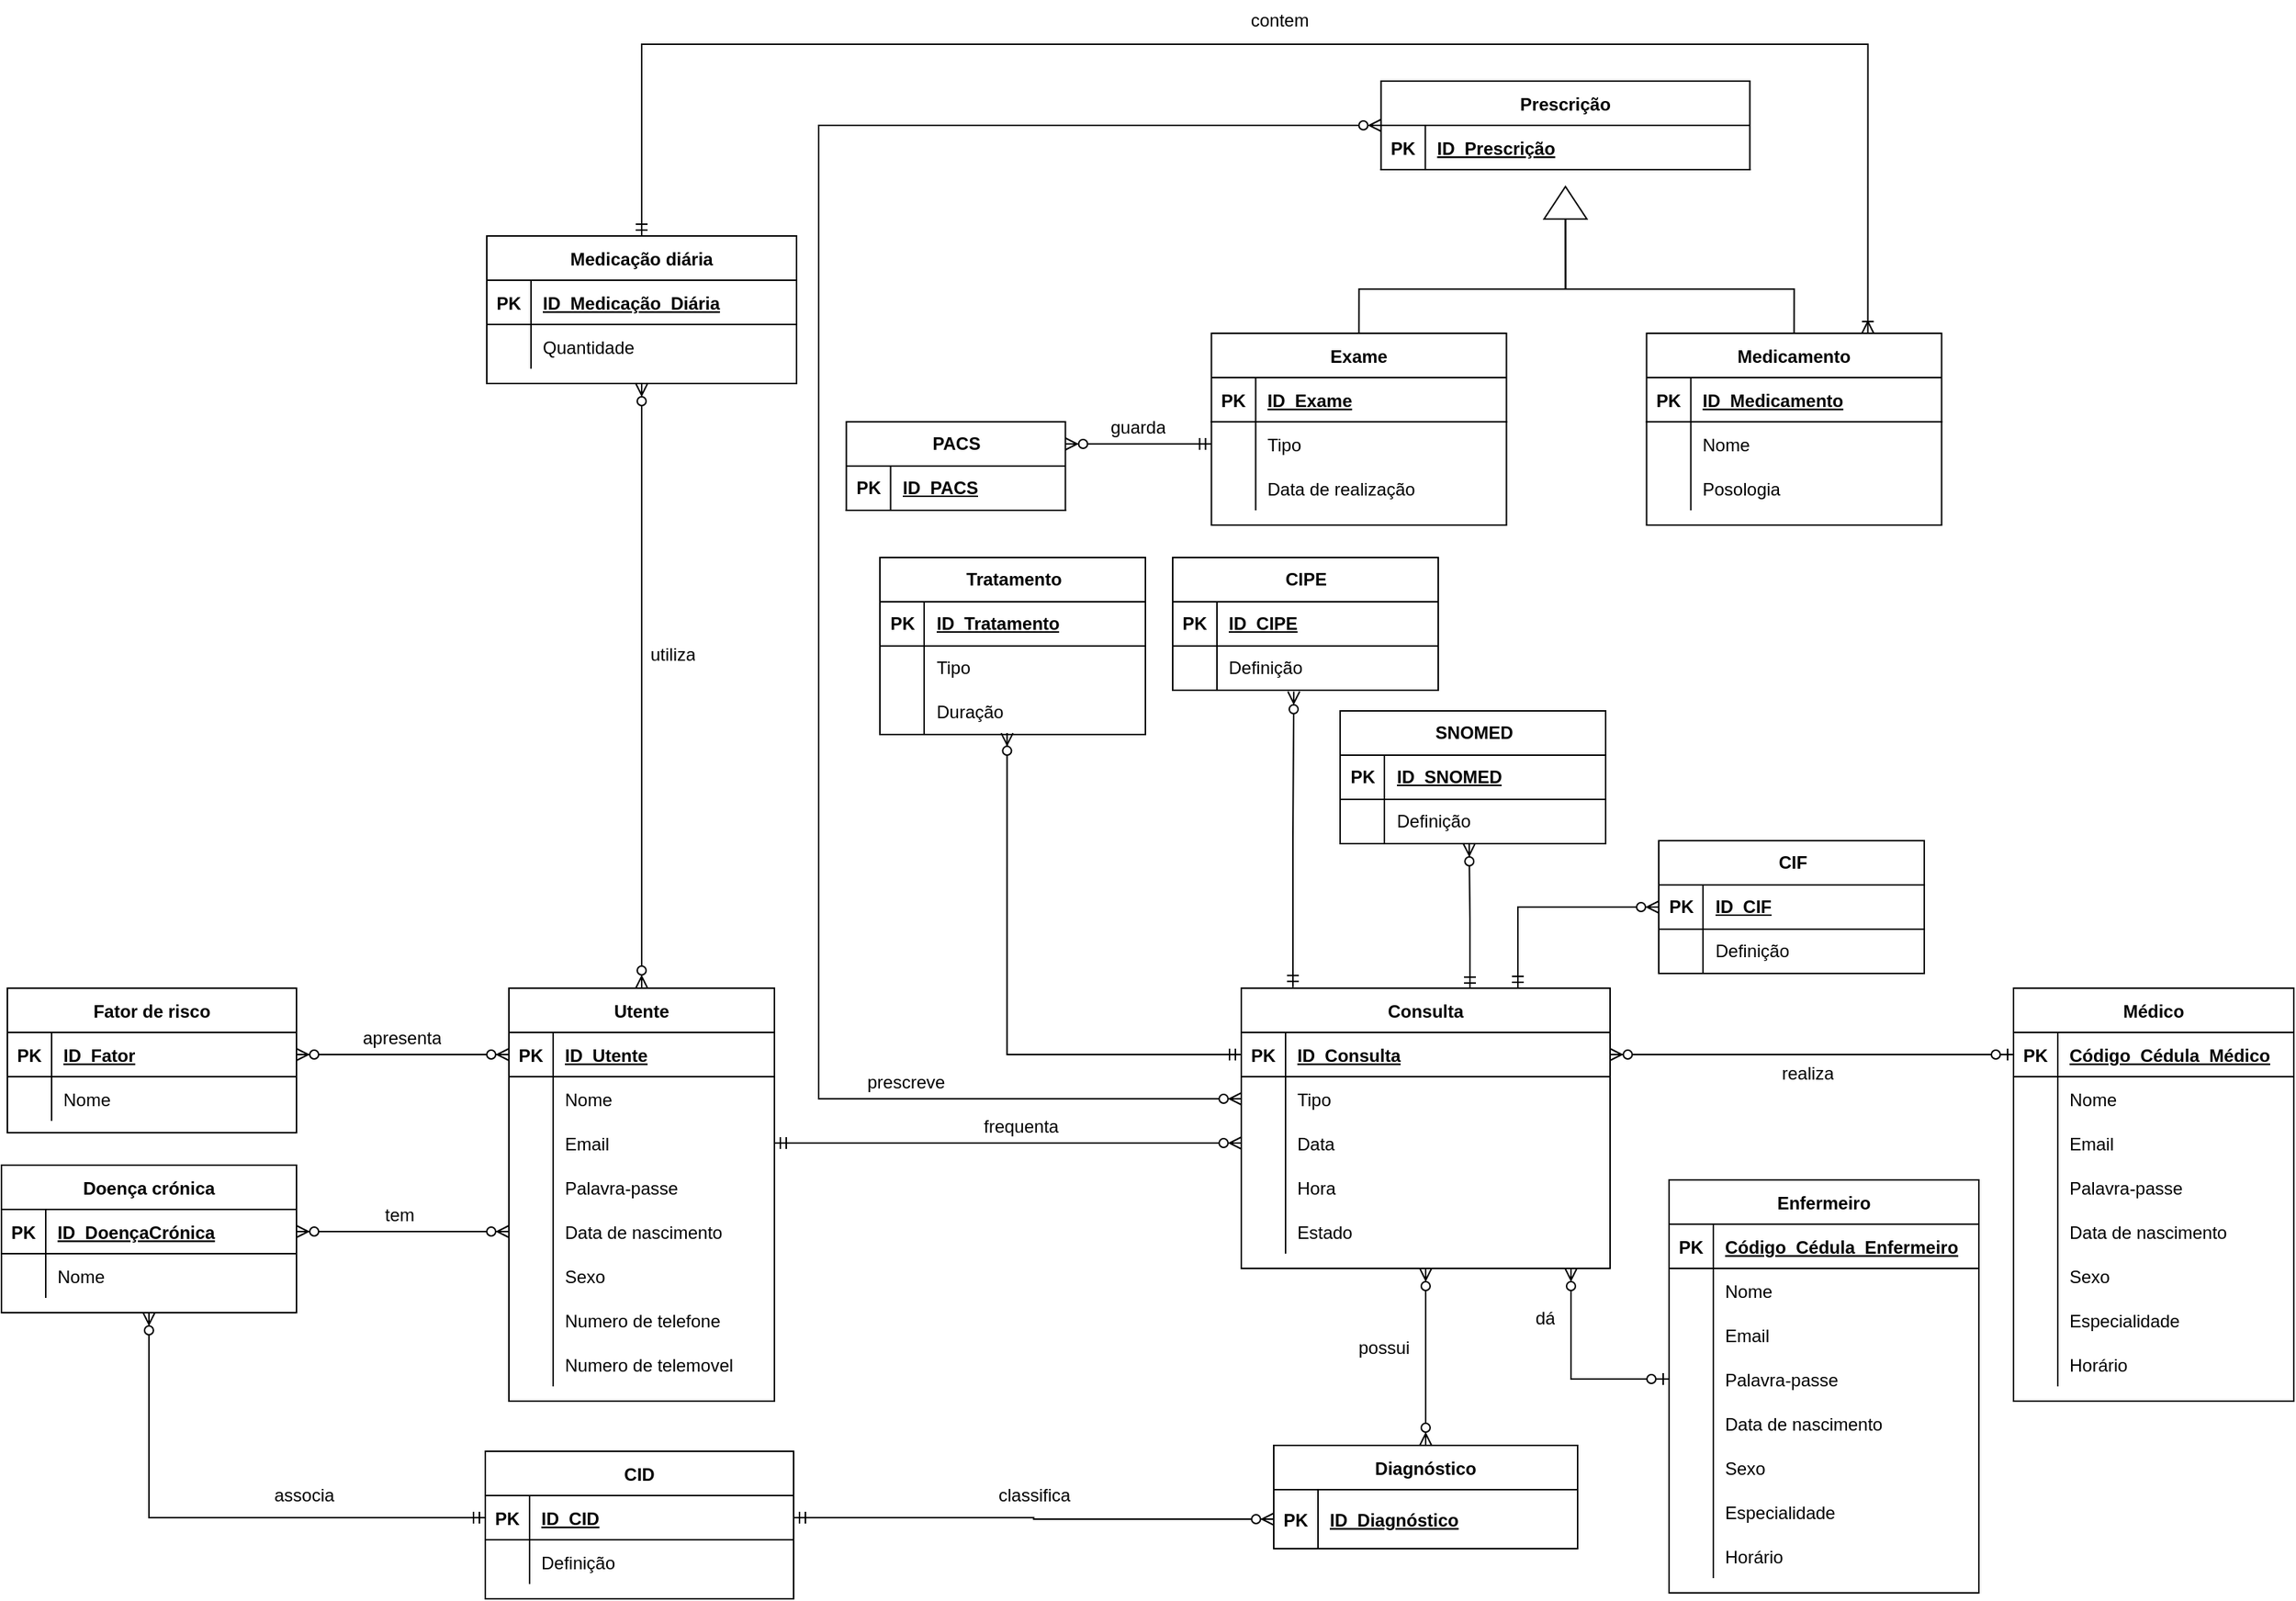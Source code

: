 <mxfile version="22.1.5" type="device">
  <diagram id="R2lEEEUBdFMjLlhIrx00" name="Page-1">
    <mxGraphModel dx="3435" dy="2240" grid="1" gridSize="10" guides="1" tooltips="1" connect="1" arrows="1" fold="1" page="1" pageScale="1" pageWidth="850" pageHeight="1100" math="0" shadow="0" extFonts="Permanent Marker^https://fonts.googleapis.com/css?family=Permanent+Marker">
      <root>
        <mxCell id="0" />
        <mxCell id="1" parent="0" />
        <mxCell id="C-vyLk0tnHw3VtMMgP7b-13" value="Prescrição" style="shape=table;startSize=30;container=1;collapsible=1;childLayout=tableLayout;fixedRows=1;rowLines=0;fontStyle=1;align=center;resizeLast=1;" parent="1" vertex="1">
          <mxGeometry x="431.25" y="-455" width="250" height="60" as="geometry" />
        </mxCell>
        <mxCell id="C-vyLk0tnHw3VtMMgP7b-14" value="" style="shape=partialRectangle;collapsible=0;dropTarget=0;pointerEvents=0;fillColor=none;points=[[0,0.5],[1,0.5]];portConstraint=eastwest;top=0;left=0;right=0;bottom=1;" parent="C-vyLk0tnHw3VtMMgP7b-13" vertex="1">
          <mxGeometry y="30" width="250" height="30" as="geometry" />
        </mxCell>
        <mxCell id="C-vyLk0tnHw3VtMMgP7b-15" value="PK" style="shape=partialRectangle;overflow=hidden;connectable=0;fillColor=none;top=0;left=0;bottom=0;right=0;fontStyle=1;" parent="C-vyLk0tnHw3VtMMgP7b-14" vertex="1">
          <mxGeometry width="30" height="30" as="geometry">
            <mxRectangle width="30" height="30" as="alternateBounds" />
          </mxGeometry>
        </mxCell>
        <mxCell id="C-vyLk0tnHw3VtMMgP7b-16" value="ID_Prescrição" style="shape=partialRectangle;overflow=hidden;connectable=0;fillColor=none;top=0;left=0;bottom=0;right=0;align=left;spacingLeft=6;fontStyle=5;" parent="C-vyLk0tnHw3VtMMgP7b-14" vertex="1">
          <mxGeometry x="30" width="220" height="30" as="geometry">
            <mxRectangle width="220" height="30" as="alternateBounds" />
          </mxGeometry>
        </mxCell>
        <mxCell id="C-vyLk0tnHw3VtMMgP7b-23" value="Medicação diária" style="shape=table;startSize=30;container=1;collapsible=1;childLayout=tableLayout;fixedRows=1;rowLines=0;fontStyle=1;align=center;resizeLast=1;" parent="1" vertex="1">
          <mxGeometry x="-175" y="-350" width="210" height="100" as="geometry" />
        </mxCell>
        <mxCell id="C-vyLk0tnHw3VtMMgP7b-24" value="" style="shape=partialRectangle;collapsible=0;dropTarget=0;pointerEvents=0;fillColor=none;points=[[0,0.5],[1,0.5]];portConstraint=eastwest;top=0;left=0;right=0;bottom=1;" parent="C-vyLk0tnHw3VtMMgP7b-23" vertex="1">
          <mxGeometry y="30" width="210" height="30" as="geometry" />
        </mxCell>
        <mxCell id="C-vyLk0tnHw3VtMMgP7b-25" value="PK" style="shape=partialRectangle;overflow=hidden;connectable=0;fillColor=none;top=0;left=0;bottom=0;right=0;fontStyle=1;" parent="C-vyLk0tnHw3VtMMgP7b-24" vertex="1">
          <mxGeometry width="30" height="30" as="geometry">
            <mxRectangle width="30" height="30" as="alternateBounds" />
          </mxGeometry>
        </mxCell>
        <mxCell id="C-vyLk0tnHw3VtMMgP7b-26" value="ID_Medicação_Diária" style="shape=partialRectangle;overflow=hidden;connectable=0;fillColor=none;top=0;left=0;bottom=0;right=0;align=left;spacingLeft=6;fontStyle=5;" parent="C-vyLk0tnHw3VtMMgP7b-24" vertex="1">
          <mxGeometry x="30" width="180" height="30" as="geometry">
            <mxRectangle width="180" height="30" as="alternateBounds" />
          </mxGeometry>
        </mxCell>
        <mxCell id="UzA9iLjYdCD1kHYzJ1ie-90" value="" style="shape=tableRow;horizontal=0;startSize=0;swimlaneHead=0;swimlaneBody=0;fillColor=none;collapsible=0;dropTarget=0;points=[[0,0.5],[1,0.5]];portConstraint=eastwest;top=0;left=0;right=0;bottom=0;" parent="C-vyLk0tnHw3VtMMgP7b-23" vertex="1">
          <mxGeometry y="60" width="210" height="30" as="geometry" />
        </mxCell>
        <mxCell id="UzA9iLjYdCD1kHYzJ1ie-91" value="" style="shape=partialRectangle;connectable=0;fillColor=none;top=0;left=0;bottom=0;right=0;editable=1;overflow=hidden;" parent="UzA9iLjYdCD1kHYzJ1ie-90" vertex="1">
          <mxGeometry width="30" height="30" as="geometry">
            <mxRectangle width="30" height="30" as="alternateBounds" />
          </mxGeometry>
        </mxCell>
        <mxCell id="UzA9iLjYdCD1kHYzJ1ie-92" value="Quantidade" style="shape=partialRectangle;connectable=0;fillColor=none;top=0;left=0;bottom=0;right=0;align=left;spacingLeft=6;overflow=hidden;" parent="UzA9iLjYdCD1kHYzJ1ie-90" vertex="1">
          <mxGeometry x="30" width="180" height="30" as="geometry">
            <mxRectangle width="180" height="30" as="alternateBounds" />
          </mxGeometry>
        </mxCell>
        <mxCell id="B-6rbLcPYMFbPIC1WZxQ-1" value="Doença crónica" style="shape=table;startSize=30;container=1;collapsible=1;childLayout=tableLayout;fixedRows=1;rowLines=0;fontStyle=1;align=center;resizeLast=1;" parent="1" vertex="1">
          <mxGeometry x="-504" y="280" width="200" height="100" as="geometry" />
        </mxCell>
        <mxCell id="B-6rbLcPYMFbPIC1WZxQ-2" value="" style="shape=partialRectangle;collapsible=0;dropTarget=0;pointerEvents=0;fillColor=none;points=[[0,0.5],[1,0.5]];portConstraint=eastwest;top=0;left=0;right=0;bottom=1;" parent="B-6rbLcPYMFbPIC1WZxQ-1" vertex="1">
          <mxGeometry y="30" width="200" height="30" as="geometry" />
        </mxCell>
        <mxCell id="B-6rbLcPYMFbPIC1WZxQ-3" value="PK" style="shape=partialRectangle;overflow=hidden;connectable=0;fillColor=none;top=0;left=0;bottom=0;right=0;fontStyle=1;" parent="B-6rbLcPYMFbPIC1WZxQ-2" vertex="1">
          <mxGeometry width="30" height="30" as="geometry">
            <mxRectangle width="30" height="30" as="alternateBounds" />
          </mxGeometry>
        </mxCell>
        <mxCell id="B-6rbLcPYMFbPIC1WZxQ-4" value="ID_DoençaCrónica" style="shape=partialRectangle;overflow=hidden;connectable=0;fillColor=none;top=0;left=0;bottom=0;right=0;align=left;spacingLeft=6;fontStyle=5;" parent="B-6rbLcPYMFbPIC1WZxQ-2" vertex="1">
          <mxGeometry x="30" width="170" height="30" as="geometry">
            <mxRectangle width="170" height="30" as="alternateBounds" />
          </mxGeometry>
        </mxCell>
        <mxCell id="B-6rbLcPYMFbPIC1WZxQ-5" value="" style="shape=partialRectangle;collapsible=0;dropTarget=0;pointerEvents=0;fillColor=none;points=[[0,0.5],[1,0.5]];portConstraint=eastwest;top=0;left=0;right=0;bottom=0;" parent="B-6rbLcPYMFbPIC1WZxQ-1" vertex="1">
          <mxGeometry y="60" width="200" height="30" as="geometry" />
        </mxCell>
        <mxCell id="B-6rbLcPYMFbPIC1WZxQ-6" value="" style="shape=partialRectangle;overflow=hidden;connectable=0;fillColor=none;top=0;left=0;bottom=0;right=0;" parent="B-6rbLcPYMFbPIC1WZxQ-5" vertex="1">
          <mxGeometry width="30" height="30" as="geometry">
            <mxRectangle width="30" height="30" as="alternateBounds" />
          </mxGeometry>
        </mxCell>
        <mxCell id="B-6rbLcPYMFbPIC1WZxQ-7" value="Nome" style="shape=partialRectangle;overflow=hidden;connectable=0;fillColor=none;top=0;left=0;bottom=0;right=0;align=left;spacingLeft=6;" parent="B-6rbLcPYMFbPIC1WZxQ-5" vertex="1">
          <mxGeometry x="30" width="170" height="30" as="geometry">
            <mxRectangle width="170" height="30" as="alternateBounds" />
          </mxGeometry>
        </mxCell>
        <mxCell id="B-6rbLcPYMFbPIC1WZxQ-8" value="Utente" style="shape=table;startSize=30;container=1;collapsible=1;childLayout=tableLayout;fixedRows=1;rowLines=0;fontStyle=1;align=center;resizeLast=1;" parent="1" vertex="1">
          <mxGeometry x="-160" y="160" width="180" height="280.0" as="geometry" />
        </mxCell>
        <mxCell id="B-6rbLcPYMFbPIC1WZxQ-9" value="" style="shape=partialRectangle;collapsible=0;dropTarget=0;pointerEvents=0;fillColor=none;points=[[0,0.5],[1,0.5]];portConstraint=eastwest;top=0;left=0;right=0;bottom=1;" parent="B-6rbLcPYMFbPIC1WZxQ-8" vertex="1">
          <mxGeometry y="30" width="180" height="30" as="geometry" />
        </mxCell>
        <mxCell id="B-6rbLcPYMFbPIC1WZxQ-10" value="PK" style="shape=partialRectangle;overflow=hidden;connectable=0;fillColor=none;top=0;left=0;bottom=0;right=0;fontStyle=1;" parent="B-6rbLcPYMFbPIC1WZxQ-9" vertex="1">
          <mxGeometry width="30" height="30" as="geometry">
            <mxRectangle width="30" height="30" as="alternateBounds" />
          </mxGeometry>
        </mxCell>
        <mxCell id="B-6rbLcPYMFbPIC1WZxQ-11" value="ID_Utente" style="shape=partialRectangle;overflow=hidden;connectable=0;fillColor=none;top=0;left=0;bottom=0;right=0;align=left;spacingLeft=6;fontStyle=5;" parent="B-6rbLcPYMFbPIC1WZxQ-9" vertex="1">
          <mxGeometry x="30" width="150" height="30" as="geometry">
            <mxRectangle width="150" height="30" as="alternateBounds" />
          </mxGeometry>
        </mxCell>
        <mxCell id="B-6rbLcPYMFbPIC1WZxQ-12" value="" style="shape=partialRectangle;collapsible=0;dropTarget=0;pointerEvents=0;fillColor=none;points=[[0,0.5],[1,0.5]];portConstraint=eastwest;top=0;left=0;right=0;bottom=0;" parent="B-6rbLcPYMFbPIC1WZxQ-8" vertex="1">
          <mxGeometry y="60" width="180" height="30" as="geometry" />
        </mxCell>
        <mxCell id="B-6rbLcPYMFbPIC1WZxQ-13" value="" style="shape=partialRectangle;overflow=hidden;connectable=0;fillColor=none;top=0;left=0;bottom=0;right=0;" parent="B-6rbLcPYMFbPIC1WZxQ-12" vertex="1">
          <mxGeometry width="30" height="30" as="geometry">
            <mxRectangle width="30" height="30" as="alternateBounds" />
          </mxGeometry>
        </mxCell>
        <mxCell id="B-6rbLcPYMFbPIC1WZxQ-14" value="Nome" style="shape=partialRectangle;overflow=hidden;connectable=0;fillColor=none;top=0;left=0;bottom=0;right=0;align=left;spacingLeft=6;" parent="B-6rbLcPYMFbPIC1WZxQ-12" vertex="1">
          <mxGeometry x="30" width="150" height="30" as="geometry">
            <mxRectangle width="150" height="30" as="alternateBounds" />
          </mxGeometry>
        </mxCell>
        <mxCell id="cwaRhpSlyB5uGAC2nTek-1" value="" style="shape=tableRow;horizontal=0;startSize=0;swimlaneHead=0;swimlaneBody=0;fillColor=none;collapsible=0;dropTarget=0;points=[[0,0.5],[1,0.5]];portConstraint=eastwest;top=0;left=0;right=0;bottom=0;" parent="B-6rbLcPYMFbPIC1WZxQ-8" vertex="1">
          <mxGeometry y="90" width="180" height="30" as="geometry" />
        </mxCell>
        <mxCell id="cwaRhpSlyB5uGAC2nTek-2" value="" style="shape=partialRectangle;connectable=0;fillColor=none;top=0;left=0;bottom=0;right=0;editable=1;overflow=hidden;" parent="cwaRhpSlyB5uGAC2nTek-1" vertex="1">
          <mxGeometry width="30" height="30" as="geometry">
            <mxRectangle width="30" height="30" as="alternateBounds" />
          </mxGeometry>
        </mxCell>
        <mxCell id="cwaRhpSlyB5uGAC2nTek-3" value="Email" style="shape=partialRectangle;connectable=0;fillColor=none;top=0;left=0;bottom=0;right=0;align=left;spacingLeft=6;overflow=hidden;" parent="cwaRhpSlyB5uGAC2nTek-1" vertex="1">
          <mxGeometry x="30" width="150" height="30" as="geometry">
            <mxRectangle width="150" height="30" as="alternateBounds" />
          </mxGeometry>
        </mxCell>
        <mxCell id="UzA9iLjYdCD1kHYzJ1ie-114" value="" style="shape=tableRow;horizontal=0;startSize=0;swimlaneHead=0;swimlaneBody=0;fillColor=none;collapsible=0;dropTarget=0;points=[[0,0.5],[1,0.5]];portConstraint=eastwest;top=0;left=0;right=0;bottom=0;" parent="B-6rbLcPYMFbPIC1WZxQ-8" vertex="1">
          <mxGeometry y="120" width="180" height="30" as="geometry" />
        </mxCell>
        <mxCell id="UzA9iLjYdCD1kHYzJ1ie-115" value="" style="shape=partialRectangle;connectable=0;fillColor=none;top=0;left=0;bottom=0;right=0;editable=1;overflow=hidden;" parent="UzA9iLjYdCD1kHYzJ1ie-114" vertex="1">
          <mxGeometry width="30" height="30" as="geometry">
            <mxRectangle width="30" height="30" as="alternateBounds" />
          </mxGeometry>
        </mxCell>
        <mxCell id="UzA9iLjYdCD1kHYzJ1ie-116" value="Palavra-passe" style="shape=partialRectangle;connectable=0;fillColor=none;top=0;left=0;bottom=0;right=0;align=left;spacingLeft=6;overflow=hidden;" parent="UzA9iLjYdCD1kHYzJ1ie-114" vertex="1">
          <mxGeometry x="30" width="150" height="30" as="geometry">
            <mxRectangle width="150" height="30" as="alternateBounds" />
          </mxGeometry>
        </mxCell>
        <mxCell id="UzA9iLjYdCD1kHYzJ1ie-76" value="" style="shape=tableRow;horizontal=0;startSize=0;swimlaneHead=0;swimlaneBody=0;fillColor=none;collapsible=0;dropTarget=0;points=[[0,0.5],[1,0.5]];portConstraint=eastwest;top=0;left=0;right=0;bottom=0;" parent="B-6rbLcPYMFbPIC1WZxQ-8" vertex="1">
          <mxGeometry y="150" width="180" height="30" as="geometry" />
        </mxCell>
        <mxCell id="UzA9iLjYdCD1kHYzJ1ie-77" value="" style="shape=partialRectangle;connectable=0;fillColor=none;top=0;left=0;bottom=0;right=0;editable=1;overflow=hidden;" parent="UzA9iLjYdCD1kHYzJ1ie-76" vertex="1">
          <mxGeometry width="30" height="30" as="geometry">
            <mxRectangle width="30" height="30" as="alternateBounds" />
          </mxGeometry>
        </mxCell>
        <mxCell id="UzA9iLjYdCD1kHYzJ1ie-78" value="Data de nascimento" style="shape=partialRectangle;connectable=0;fillColor=none;top=0;left=0;bottom=0;right=0;align=left;spacingLeft=6;overflow=hidden;" parent="UzA9iLjYdCD1kHYzJ1ie-76" vertex="1">
          <mxGeometry x="30" width="150" height="30" as="geometry">
            <mxRectangle width="150" height="30" as="alternateBounds" />
          </mxGeometry>
        </mxCell>
        <mxCell id="cwaRhpSlyB5uGAC2nTek-4" value="" style="shape=tableRow;horizontal=0;startSize=0;swimlaneHead=0;swimlaneBody=0;fillColor=none;collapsible=0;dropTarget=0;points=[[0,0.5],[1,0.5]];portConstraint=eastwest;top=0;left=0;right=0;bottom=0;" parent="B-6rbLcPYMFbPIC1WZxQ-8" vertex="1">
          <mxGeometry y="180" width="180" height="30" as="geometry" />
        </mxCell>
        <mxCell id="cwaRhpSlyB5uGAC2nTek-5" value="" style="shape=partialRectangle;connectable=0;fillColor=none;top=0;left=0;bottom=0;right=0;editable=1;overflow=hidden;" parent="cwaRhpSlyB5uGAC2nTek-4" vertex="1">
          <mxGeometry width="30" height="30" as="geometry">
            <mxRectangle width="30" height="30" as="alternateBounds" />
          </mxGeometry>
        </mxCell>
        <mxCell id="cwaRhpSlyB5uGAC2nTek-6" value="Sexo" style="shape=partialRectangle;connectable=0;fillColor=none;top=0;left=0;bottom=0;right=0;align=left;spacingLeft=6;overflow=hidden;" parent="cwaRhpSlyB5uGAC2nTek-4" vertex="1">
          <mxGeometry x="30" width="150" height="30" as="geometry">
            <mxRectangle width="150" height="30" as="alternateBounds" />
          </mxGeometry>
        </mxCell>
        <mxCell id="UzA9iLjYdCD1kHYzJ1ie-108" value="" style="shape=tableRow;horizontal=0;startSize=0;swimlaneHead=0;swimlaneBody=0;fillColor=none;collapsible=0;dropTarget=0;points=[[0,0.5],[1,0.5]];portConstraint=eastwest;top=0;left=0;right=0;bottom=0;" parent="B-6rbLcPYMFbPIC1WZxQ-8" vertex="1">
          <mxGeometry y="210" width="180" height="30" as="geometry" />
        </mxCell>
        <mxCell id="UzA9iLjYdCD1kHYzJ1ie-109" value="" style="shape=partialRectangle;connectable=0;fillColor=none;top=0;left=0;bottom=0;right=0;editable=1;overflow=hidden;" parent="UzA9iLjYdCD1kHYzJ1ie-108" vertex="1">
          <mxGeometry width="30" height="30" as="geometry">
            <mxRectangle width="30" height="30" as="alternateBounds" />
          </mxGeometry>
        </mxCell>
        <mxCell id="UzA9iLjYdCD1kHYzJ1ie-110" value="Numero de telefone" style="shape=partialRectangle;connectable=0;fillColor=none;top=0;left=0;bottom=0;right=0;align=left;spacingLeft=6;overflow=hidden;" parent="UzA9iLjYdCD1kHYzJ1ie-108" vertex="1">
          <mxGeometry x="30" width="150" height="30" as="geometry">
            <mxRectangle width="150" height="30" as="alternateBounds" />
          </mxGeometry>
        </mxCell>
        <mxCell id="UzA9iLjYdCD1kHYzJ1ie-127" value="" style="shape=tableRow;horizontal=0;startSize=0;swimlaneHead=0;swimlaneBody=0;fillColor=none;collapsible=0;dropTarget=0;points=[[0,0.5],[1,0.5]];portConstraint=eastwest;top=0;left=0;right=0;bottom=0;" parent="B-6rbLcPYMFbPIC1WZxQ-8" vertex="1">
          <mxGeometry y="240" width="180" height="30" as="geometry" />
        </mxCell>
        <mxCell id="UzA9iLjYdCD1kHYzJ1ie-128" value="" style="shape=partialRectangle;connectable=0;fillColor=none;top=0;left=0;bottom=0;right=0;editable=1;overflow=hidden;" parent="UzA9iLjYdCD1kHYzJ1ie-127" vertex="1">
          <mxGeometry width="30" height="30" as="geometry">
            <mxRectangle width="30" height="30" as="alternateBounds" />
          </mxGeometry>
        </mxCell>
        <mxCell id="UzA9iLjYdCD1kHYzJ1ie-129" value="Numero de telemovel" style="shape=partialRectangle;connectable=0;fillColor=none;top=0;left=0;bottom=0;right=0;align=left;spacingLeft=6;overflow=hidden;" parent="UzA9iLjYdCD1kHYzJ1ie-127" vertex="1">
          <mxGeometry x="30" width="150" height="30" as="geometry">
            <mxRectangle width="150" height="30" as="alternateBounds" />
          </mxGeometry>
        </mxCell>
        <mxCell id="B-6rbLcPYMFbPIC1WZxQ-15" value="Fator de risco" style="shape=table;startSize=30;container=1;collapsible=1;childLayout=tableLayout;fixedRows=1;rowLines=0;fontStyle=1;align=center;resizeLast=1;" parent="1" vertex="1">
          <mxGeometry x="-500" y="160" width="196" height="98" as="geometry" />
        </mxCell>
        <mxCell id="B-6rbLcPYMFbPIC1WZxQ-16" value="" style="shape=partialRectangle;collapsible=0;dropTarget=0;pointerEvents=0;fillColor=none;points=[[0,0.5],[1,0.5]];portConstraint=eastwest;top=0;left=0;right=0;bottom=1;" parent="B-6rbLcPYMFbPIC1WZxQ-15" vertex="1">
          <mxGeometry y="30" width="196" height="30" as="geometry" />
        </mxCell>
        <mxCell id="B-6rbLcPYMFbPIC1WZxQ-17" value="PK" style="shape=partialRectangle;overflow=hidden;connectable=0;fillColor=none;top=0;left=0;bottom=0;right=0;fontStyle=1;" parent="B-6rbLcPYMFbPIC1WZxQ-16" vertex="1">
          <mxGeometry width="30" height="30" as="geometry">
            <mxRectangle width="30" height="30" as="alternateBounds" />
          </mxGeometry>
        </mxCell>
        <mxCell id="B-6rbLcPYMFbPIC1WZxQ-18" value="ID_Fator" style="shape=partialRectangle;overflow=hidden;connectable=0;fillColor=none;top=0;left=0;bottom=0;right=0;align=left;spacingLeft=6;fontStyle=5;" parent="B-6rbLcPYMFbPIC1WZxQ-16" vertex="1">
          <mxGeometry x="30" width="166" height="30" as="geometry">
            <mxRectangle width="166" height="30" as="alternateBounds" />
          </mxGeometry>
        </mxCell>
        <mxCell id="B-6rbLcPYMFbPIC1WZxQ-19" value="" style="shape=partialRectangle;collapsible=0;dropTarget=0;pointerEvents=0;fillColor=none;points=[[0,0.5],[1,0.5]];portConstraint=eastwest;top=0;left=0;right=0;bottom=0;" parent="B-6rbLcPYMFbPIC1WZxQ-15" vertex="1">
          <mxGeometry y="60" width="196" height="30" as="geometry" />
        </mxCell>
        <mxCell id="B-6rbLcPYMFbPIC1WZxQ-20" value="" style="shape=partialRectangle;overflow=hidden;connectable=0;fillColor=none;top=0;left=0;bottom=0;right=0;" parent="B-6rbLcPYMFbPIC1WZxQ-19" vertex="1">
          <mxGeometry width="30" height="30" as="geometry">
            <mxRectangle width="30" height="30" as="alternateBounds" />
          </mxGeometry>
        </mxCell>
        <mxCell id="B-6rbLcPYMFbPIC1WZxQ-21" value="Nome" style="shape=partialRectangle;overflow=hidden;connectable=0;fillColor=none;top=0;left=0;bottom=0;right=0;align=left;spacingLeft=6;" parent="B-6rbLcPYMFbPIC1WZxQ-19" vertex="1">
          <mxGeometry x="30" width="166" height="30" as="geometry">
            <mxRectangle width="166" height="30" as="alternateBounds" />
          </mxGeometry>
        </mxCell>
        <mxCell id="B-6rbLcPYMFbPIC1WZxQ-29" value="Consulta" style="shape=table;startSize=30;container=1;collapsible=1;childLayout=tableLayout;fixedRows=1;rowLines=0;fontStyle=1;align=center;resizeLast=1;" parent="1" vertex="1">
          <mxGeometry x="336.5" y="160" width="250" height="190" as="geometry" />
        </mxCell>
        <mxCell id="B-6rbLcPYMFbPIC1WZxQ-30" value="" style="shape=partialRectangle;collapsible=0;dropTarget=0;pointerEvents=0;fillColor=none;points=[[0,0.5],[1,0.5]];portConstraint=eastwest;top=0;left=0;right=0;bottom=1;" parent="B-6rbLcPYMFbPIC1WZxQ-29" vertex="1">
          <mxGeometry y="30" width="250" height="30" as="geometry" />
        </mxCell>
        <mxCell id="B-6rbLcPYMFbPIC1WZxQ-31" value="PK" style="shape=partialRectangle;overflow=hidden;connectable=0;fillColor=none;top=0;left=0;bottom=0;right=0;fontStyle=1;" parent="B-6rbLcPYMFbPIC1WZxQ-30" vertex="1">
          <mxGeometry width="30" height="30" as="geometry">
            <mxRectangle width="30" height="30" as="alternateBounds" />
          </mxGeometry>
        </mxCell>
        <mxCell id="B-6rbLcPYMFbPIC1WZxQ-32" value="ID_Consulta" style="shape=partialRectangle;overflow=hidden;connectable=0;fillColor=none;top=0;left=0;bottom=0;right=0;align=left;spacingLeft=6;fontStyle=5;" parent="B-6rbLcPYMFbPIC1WZxQ-30" vertex="1">
          <mxGeometry x="30" width="220" height="30" as="geometry">
            <mxRectangle width="220" height="30" as="alternateBounds" />
          </mxGeometry>
        </mxCell>
        <mxCell id="B-6rbLcPYMFbPIC1WZxQ-33" value="" style="shape=partialRectangle;collapsible=0;dropTarget=0;pointerEvents=0;fillColor=none;points=[[0,0.5],[1,0.5]];portConstraint=eastwest;top=0;left=0;right=0;bottom=0;" parent="B-6rbLcPYMFbPIC1WZxQ-29" vertex="1">
          <mxGeometry y="60" width="250" height="30" as="geometry" />
        </mxCell>
        <mxCell id="B-6rbLcPYMFbPIC1WZxQ-34" value="" style="shape=partialRectangle;overflow=hidden;connectable=0;fillColor=none;top=0;left=0;bottom=0;right=0;" parent="B-6rbLcPYMFbPIC1WZxQ-33" vertex="1">
          <mxGeometry width="30" height="30" as="geometry">
            <mxRectangle width="30" height="30" as="alternateBounds" />
          </mxGeometry>
        </mxCell>
        <mxCell id="B-6rbLcPYMFbPIC1WZxQ-35" value="Tipo" style="shape=partialRectangle;overflow=hidden;connectable=0;fillColor=none;top=0;left=0;bottom=0;right=0;align=left;spacingLeft=6;" parent="B-6rbLcPYMFbPIC1WZxQ-33" vertex="1">
          <mxGeometry x="30" width="220" height="30" as="geometry">
            <mxRectangle width="220" height="30" as="alternateBounds" />
          </mxGeometry>
        </mxCell>
        <mxCell id="UzA9iLjYdCD1kHYzJ1ie-146" value="" style="shape=tableRow;horizontal=0;startSize=0;swimlaneHead=0;swimlaneBody=0;fillColor=none;collapsible=0;dropTarget=0;points=[[0,0.5],[1,0.5]];portConstraint=eastwest;top=0;left=0;right=0;bottom=0;" parent="B-6rbLcPYMFbPIC1WZxQ-29" vertex="1">
          <mxGeometry y="90" width="250" height="30" as="geometry" />
        </mxCell>
        <mxCell id="UzA9iLjYdCD1kHYzJ1ie-147" value="" style="shape=partialRectangle;connectable=0;fillColor=none;top=0;left=0;bottom=0;right=0;editable=1;overflow=hidden;" parent="UzA9iLjYdCD1kHYzJ1ie-146" vertex="1">
          <mxGeometry width="30" height="30" as="geometry">
            <mxRectangle width="30" height="30" as="alternateBounds" />
          </mxGeometry>
        </mxCell>
        <mxCell id="UzA9iLjYdCD1kHYzJ1ie-148" value="Data" style="shape=partialRectangle;connectable=0;fillColor=none;top=0;left=0;bottom=0;right=0;align=left;spacingLeft=6;overflow=hidden;" parent="UzA9iLjYdCD1kHYzJ1ie-146" vertex="1">
          <mxGeometry x="30" width="220" height="30" as="geometry">
            <mxRectangle width="220" height="30" as="alternateBounds" />
          </mxGeometry>
        </mxCell>
        <mxCell id="MBParJCzq3gT6NjZbCS9-2" value="" style="shape=tableRow;horizontal=0;startSize=0;swimlaneHead=0;swimlaneBody=0;fillColor=none;collapsible=0;dropTarget=0;points=[[0,0.5],[1,0.5]];portConstraint=eastwest;top=0;left=0;right=0;bottom=0;" vertex="1" parent="B-6rbLcPYMFbPIC1WZxQ-29">
          <mxGeometry y="120" width="250" height="30" as="geometry" />
        </mxCell>
        <mxCell id="MBParJCzq3gT6NjZbCS9-3" value="" style="shape=partialRectangle;connectable=0;fillColor=none;top=0;left=0;bottom=0;right=0;editable=1;overflow=hidden;" vertex="1" parent="MBParJCzq3gT6NjZbCS9-2">
          <mxGeometry width="30" height="30" as="geometry">
            <mxRectangle width="30" height="30" as="alternateBounds" />
          </mxGeometry>
        </mxCell>
        <mxCell id="MBParJCzq3gT6NjZbCS9-4" value="Hora" style="shape=partialRectangle;connectable=0;fillColor=none;top=0;left=0;bottom=0;right=0;align=left;spacingLeft=6;overflow=hidden;" vertex="1" parent="MBParJCzq3gT6NjZbCS9-2">
          <mxGeometry x="30" width="220" height="30" as="geometry">
            <mxRectangle width="220" height="30" as="alternateBounds" />
          </mxGeometry>
        </mxCell>
        <mxCell id="MBParJCzq3gT6NjZbCS9-6" value="" style="shape=tableRow;horizontal=0;startSize=0;swimlaneHead=0;swimlaneBody=0;fillColor=none;collapsible=0;dropTarget=0;points=[[0,0.5],[1,0.5]];portConstraint=eastwest;top=0;left=0;right=0;bottom=0;" vertex="1" parent="B-6rbLcPYMFbPIC1WZxQ-29">
          <mxGeometry y="150" width="250" height="30" as="geometry" />
        </mxCell>
        <mxCell id="MBParJCzq3gT6NjZbCS9-7" value="" style="shape=partialRectangle;connectable=0;fillColor=none;top=0;left=0;bottom=0;right=0;editable=1;overflow=hidden;" vertex="1" parent="MBParJCzq3gT6NjZbCS9-6">
          <mxGeometry width="30" height="30" as="geometry">
            <mxRectangle width="30" height="30" as="alternateBounds" />
          </mxGeometry>
        </mxCell>
        <mxCell id="MBParJCzq3gT6NjZbCS9-8" value="Estado" style="shape=partialRectangle;connectable=0;fillColor=none;top=0;left=0;bottom=0;right=0;align=left;spacingLeft=6;overflow=hidden;" vertex="1" parent="MBParJCzq3gT6NjZbCS9-6">
          <mxGeometry x="30" width="220" height="30" as="geometry">
            <mxRectangle width="220" height="30" as="alternateBounds" />
          </mxGeometry>
        </mxCell>
        <mxCell id="B-6rbLcPYMFbPIC1WZxQ-36" value="Diagnóstico" style="shape=table;startSize=30;container=1;collapsible=1;childLayout=tableLayout;fixedRows=1;rowLines=0;fontStyle=1;align=center;resizeLast=1;" parent="1" vertex="1">
          <mxGeometry x="358.5" y="470" width="206" height="70" as="geometry" />
        </mxCell>
        <mxCell id="B-6rbLcPYMFbPIC1WZxQ-37" value="" style="shape=partialRectangle;collapsible=0;dropTarget=0;pointerEvents=0;fillColor=none;points=[[0,0.5],[1,0.5]];portConstraint=eastwest;top=0;left=0;right=0;bottom=1;" parent="B-6rbLcPYMFbPIC1WZxQ-36" vertex="1">
          <mxGeometry y="30" width="206" height="40" as="geometry" />
        </mxCell>
        <mxCell id="B-6rbLcPYMFbPIC1WZxQ-38" value="PK" style="shape=partialRectangle;overflow=hidden;connectable=0;fillColor=none;top=0;left=0;bottom=0;right=0;fontStyle=1;" parent="B-6rbLcPYMFbPIC1WZxQ-37" vertex="1">
          <mxGeometry width="30" height="40" as="geometry">
            <mxRectangle width="30" height="40" as="alternateBounds" />
          </mxGeometry>
        </mxCell>
        <mxCell id="B-6rbLcPYMFbPIC1WZxQ-39" value="ID_Diagnóstico" style="shape=partialRectangle;overflow=hidden;connectable=0;fillColor=none;top=0;left=0;bottom=0;right=0;align=left;spacingLeft=6;fontStyle=5;" parent="B-6rbLcPYMFbPIC1WZxQ-37" vertex="1">
          <mxGeometry x="30" width="176" height="40" as="geometry">
            <mxRectangle width="176" height="40" as="alternateBounds" />
          </mxGeometry>
        </mxCell>
        <mxCell id="B-6rbLcPYMFbPIC1WZxQ-50" value="Medicamento" style="shape=table;startSize=30;container=1;collapsible=1;childLayout=tableLayout;fixedRows=1;rowLines=0;fontStyle=1;align=center;resizeLast=1;" parent="1" vertex="1">
          <mxGeometry x="611.25" y="-284" width="200" height="130" as="geometry" />
        </mxCell>
        <mxCell id="B-6rbLcPYMFbPIC1WZxQ-51" value="" style="shape=partialRectangle;collapsible=0;dropTarget=0;pointerEvents=0;fillColor=none;points=[[0,0.5],[1,0.5]];portConstraint=eastwest;top=0;left=0;right=0;bottom=1;" parent="B-6rbLcPYMFbPIC1WZxQ-50" vertex="1">
          <mxGeometry y="30" width="200" height="30" as="geometry" />
        </mxCell>
        <mxCell id="B-6rbLcPYMFbPIC1WZxQ-52" value="PK" style="shape=partialRectangle;overflow=hidden;connectable=0;fillColor=none;top=0;left=0;bottom=0;right=0;fontStyle=1;" parent="B-6rbLcPYMFbPIC1WZxQ-51" vertex="1">
          <mxGeometry width="30" height="30" as="geometry">
            <mxRectangle width="30" height="30" as="alternateBounds" />
          </mxGeometry>
        </mxCell>
        <mxCell id="B-6rbLcPYMFbPIC1WZxQ-53" value="ID_Medicamento" style="shape=partialRectangle;overflow=hidden;connectable=0;fillColor=none;top=0;left=0;bottom=0;right=0;align=left;spacingLeft=6;fontStyle=5;" parent="B-6rbLcPYMFbPIC1WZxQ-51" vertex="1">
          <mxGeometry x="30" width="170" height="30" as="geometry">
            <mxRectangle width="170" height="30" as="alternateBounds" />
          </mxGeometry>
        </mxCell>
        <mxCell id="B-6rbLcPYMFbPIC1WZxQ-54" value="" style="shape=partialRectangle;collapsible=0;dropTarget=0;pointerEvents=0;fillColor=none;points=[[0,0.5],[1,0.5]];portConstraint=eastwest;top=0;left=0;right=0;bottom=0;" parent="B-6rbLcPYMFbPIC1WZxQ-50" vertex="1">
          <mxGeometry y="60" width="200" height="30" as="geometry" />
        </mxCell>
        <mxCell id="B-6rbLcPYMFbPIC1WZxQ-55" value="" style="shape=partialRectangle;overflow=hidden;connectable=0;fillColor=none;top=0;left=0;bottom=0;right=0;" parent="B-6rbLcPYMFbPIC1WZxQ-54" vertex="1">
          <mxGeometry width="30" height="30" as="geometry">
            <mxRectangle width="30" height="30" as="alternateBounds" />
          </mxGeometry>
        </mxCell>
        <mxCell id="B-6rbLcPYMFbPIC1WZxQ-56" value="Nome" style="shape=partialRectangle;overflow=hidden;connectable=0;fillColor=none;top=0;left=0;bottom=0;right=0;align=left;spacingLeft=6;" parent="B-6rbLcPYMFbPIC1WZxQ-54" vertex="1">
          <mxGeometry x="30" width="170" height="30" as="geometry">
            <mxRectangle width="170" height="30" as="alternateBounds" />
          </mxGeometry>
        </mxCell>
        <mxCell id="B-6rbLcPYMFbPIC1WZxQ-111" value="" style="shape=tableRow;horizontal=0;startSize=0;swimlaneHead=0;swimlaneBody=0;fillColor=none;collapsible=0;dropTarget=0;points=[[0,0.5],[1,0.5]];portConstraint=eastwest;top=0;left=0;right=0;bottom=0;" parent="B-6rbLcPYMFbPIC1WZxQ-50" vertex="1">
          <mxGeometry y="90" width="200" height="30" as="geometry" />
        </mxCell>
        <mxCell id="B-6rbLcPYMFbPIC1WZxQ-112" value="" style="shape=partialRectangle;connectable=0;fillColor=none;top=0;left=0;bottom=0;right=0;editable=1;overflow=hidden;" parent="B-6rbLcPYMFbPIC1WZxQ-111" vertex="1">
          <mxGeometry width="30" height="30" as="geometry">
            <mxRectangle width="30" height="30" as="alternateBounds" />
          </mxGeometry>
        </mxCell>
        <mxCell id="B-6rbLcPYMFbPIC1WZxQ-113" value="Posologia" style="shape=partialRectangle;connectable=0;fillColor=none;top=0;left=0;bottom=0;right=0;align=left;spacingLeft=6;overflow=hidden;" parent="B-6rbLcPYMFbPIC1WZxQ-111" vertex="1">
          <mxGeometry x="30" width="170" height="30" as="geometry">
            <mxRectangle width="170" height="30" as="alternateBounds" />
          </mxGeometry>
        </mxCell>
        <mxCell id="B-6rbLcPYMFbPIC1WZxQ-57" value="Exame" style="shape=table;startSize=30;container=1;collapsible=1;childLayout=tableLayout;fixedRows=1;rowLines=0;fontStyle=1;align=center;resizeLast=1;" parent="1" vertex="1">
          <mxGeometry x="316.25" y="-284" width="200" height="130" as="geometry" />
        </mxCell>
        <mxCell id="B-6rbLcPYMFbPIC1WZxQ-58" value="" style="shape=partialRectangle;collapsible=0;dropTarget=0;pointerEvents=0;fillColor=none;points=[[0,0.5],[1,0.5]];portConstraint=eastwest;top=0;left=0;right=0;bottom=1;" parent="B-6rbLcPYMFbPIC1WZxQ-57" vertex="1">
          <mxGeometry y="30" width="200" height="30" as="geometry" />
        </mxCell>
        <mxCell id="B-6rbLcPYMFbPIC1WZxQ-59" value="PK" style="shape=partialRectangle;overflow=hidden;connectable=0;fillColor=none;top=0;left=0;bottom=0;right=0;fontStyle=1;" parent="B-6rbLcPYMFbPIC1WZxQ-58" vertex="1">
          <mxGeometry width="30" height="30" as="geometry">
            <mxRectangle width="30" height="30" as="alternateBounds" />
          </mxGeometry>
        </mxCell>
        <mxCell id="B-6rbLcPYMFbPIC1WZxQ-60" value="ID_Exame" style="shape=partialRectangle;overflow=hidden;connectable=0;fillColor=none;top=0;left=0;bottom=0;right=0;align=left;spacingLeft=6;fontStyle=5;" parent="B-6rbLcPYMFbPIC1WZxQ-58" vertex="1">
          <mxGeometry x="30" width="170" height="30" as="geometry">
            <mxRectangle width="170" height="30" as="alternateBounds" />
          </mxGeometry>
        </mxCell>
        <mxCell id="B-6rbLcPYMFbPIC1WZxQ-61" value="" style="shape=partialRectangle;collapsible=0;dropTarget=0;pointerEvents=0;fillColor=none;points=[[0,0.5],[1,0.5]];portConstraint=eastwest;top=0;left=0;right=0;bottom=0;" parent="B-6rbLcPYMFbPIC1WZxQ-57" vertex="1">
          <mxGeometry y="60" width="200" height="30" as="geometry" />
        </mxCell>
        <mxCell id="B-6rbLcPYMFbPIC1WZxQ-62" value="" style="shape=partialRectangle;overflow=hidden;connectable=0;fillColor=none;top=0;left=0;bottom=0;right=0;" parent="B-6rbLcPYMFbPIC1WZxQ-61" vertex="1">
          <mxGeometry width="30" height="30" as="geometry">
            <mxRectangle width="30" height="30" as="alternateBounds" />
          </mxGeometry>
        </mxCell>
        <mxCell id="B-6rbLcPYMFbPIC1WZxQ-63" value="Tipo" style="shape=partialRectangle;overflow=hidden;connectable=0;fillColor=none;top=0;left=0;bottom=0;right=0;align=left;spacingLeft=6;" parent="B-6rbLcPYMFbPIC1WZxQ-61" vertex="1">
          <mxGeometry x="30" width="170" height="30" as="geometry">
            <mxRectangle width="170" height="30" as="alternateBounds" />
          </mxGeometry>
        </mxCell>
        <mxCell id="B-6rbLcPYMFbPIC1WZxQ-114" value="" style="shape=tableRow;horizontal=0;startSize=0;swimlaneHead=0;swimlaneBody=0;fillColor=none;collapsible=0;dropTarget=0;points=[[0,0.5],[1,0.5]];portConstraint=eastwest;top=0;left=0;right=0;bottom=0;" parent="B-6rbLcPYMFbPIC1WZxQ-57" vertex="1">
          <mxGeometry y="90" width="200" height="30" as="geometry" />
        </mxCell>
        <mxCell id="B-6rbLcPYMFbPIC1WZxQ-115" value="" style="shape=partialRectangle;connectable=0;fillColor=none;top=0;left=0;bottom=0;right=0;editable=1;overflow=hidden;" parent="B-6rbLcPYMFbPIC1WZxQ-114" vertex="1">
          <mxGeometry width="30" height="30" as="geometry">
            <mxRectangle width="30" height="30" as="alternateBounds" />
          </mxGeometry>
        </mxCell>
        <mxCell id="B-6rbLcPYMFbPIC1WZxQ-116" value="Data de realização" style="shape=partialRectangle;connectable=0;fillColor=none;top=0;left=0;bottom=0;right=0;align=left;spacingLeft=6;overflow=hidden;" parent="B-6rbLcPYMFbPIC1WZxQ-114" vertex="1">
          <mxGeometry x="30" width="170" height="30" as="geometry">
            <mxRectangle width="170" height="30" as="alternateBounds" />
          </mxGeometry>
        </mxCell>
        <mxCell id="B-6rbLcPYMFbPIC1WZxQ-64" value="Médico" style="shape=table;startSize=30;container=1;collapsible=1;childLayout=tableLayout;fixedRows=1;rowLines=0;fontStyle=1;align=center;resizeLast=1;" parent="1" vertex="1">
          <mxGeometry x="860" y="160" width="190" height="280.0" as="geometry" />
        </mxCell>
        <mxCell id="B-6rbLcPYMFbPIC1WZxQ-65" value="" style="shape=partialRectangle;collapsible=0;dropTarget=0;pointerEvents=0;fillColor=none;points=[[0,0.5],[1,0.5]];portConstraint=eastwest;top=0;left=0;right=0;bottom=1;" parent="B-6rbLcPYMFbPIC1WZxQ-64" vertex="1">
          <mxGeometry y="30" width="190" height="30" as="geometry" />
        </mxCell>
        <mxCell id="B-6rbLcPYMFbPIC1WZxQ-66" value="PK" style="shape=partialRectangle;overflow=hidden;connectable=0;fillColor=none;top=0;left=0;bottom=0;right=0;fontStyle=1;" parent="B-6rbLcPYMFbPIC1WZxQ-65" vertex="1">
          <mxGeometry width="30" height="30" as="geometry">
            <mxRectangle width="30" height="30" as="alternateBounds" />
          </mxGeometry>
        </mxCell>
        <mxCell id="B-6rbLcPYMFbPIC1WZxQ-67" value="Código_Cédula_Médico" style="shape=partialRectangle;overflow=hidden;connectable=0;fillColor=none;top=0;left=0;bottom=0;right=0;align=left;spacingLeft=6;fontStyle=5;" parent="B-6rbLcPYMFbPIC1WZxQ-65" vertex="1">
          <mxGeometry x="30" width="160" height="30" as="geometry">
            <mxRectangle width="160" height="30" as="alternateBounds" />
          </mxGeometry>
        </mxCell>
        <mxCell id="B-6rbLcPYMFbPIC1WZxQ-79" value="" style="shape=partialRectangle;collapsible=0;dropTarget=0;pointerEvents=0;fillColor=none;points=[[0,0.5],[1,0.5]];portConstraint=eastwest;top=0;left=0;right=0;bottom=0;" parent="B-6rbLcPYMFbPIC1WZxQ-64" vertex="1">
          <mxGeometry y="60" width="190" height="30" as="geometry" />
        </mxCell>
        <mxCell id="B-6rbLcPYMFbPIC1WZxQ-80" value="" style="shape=partialRectangle;overflow=hidden;connectable=0;fillColor=none;top=0;left=0;bottom=0;right=0;" parent="B-6rbLcPYMFbPIC1WZxQ-79" vertex="1">
          <mxGeometry width="30" height="30" as="geometry">
            <mxRectangle width="30" height="30" as="alternateBounds" />
          </mxGeometry>
        </mxCell>
        <mxCell id="B-6rbLcPYMFbPIC1WZxQ-81" value="Nome" style="shape=partialRectangle;overflow=hidden;connectable=0;fillColor=none;top=0;left=0;bottom=0;right=0;align=left;spacingLeft=6;" parent="B-6rbLcPYMFbPIC1WZxQ-79" vertex="1">
          <mxGeometry x="30" width="160" height="30" as="geometry">
            <mxRectangle width="160" height="30" as="alternateBounds" />
          </mxGeometry>
        </mxCell>
        <mxCell id="B-6rbLcPYMFbPIC1WZxQ-68" value="" style="shape=partialRectangle;collapsible=0;dropTarget=0;pointerEvents=0;fillColor=none;points=[[0,0.5],[1,0.5]];portConstraint=eastwest;top=0;left=0;right=0;bottom=0;" parent="B-6rbLcPYMFbPIC1WZxQ-64" vertex="1">
          <mxGeometry y="90" width="190" height="30" as="geometry" />
        </mxCell>
        <mxCell id="B-6rbLcPYMFbPIC1WZxQ-69" value="" style="shape=partialRectangle;overflow=hidden;connectable=0;fillColor=none;top=0;left=0;bottom=0;right=0;" parent="B-6rbLcPYMFbPIC1WZxQ-68" vertex="1">
          <mxGeometry width="30" height="30" as="geometry">
            <mxRectangle width="30" height="30" as="alternateBounds" />
          </mxGeometry>
        </mxCell>
        <mxCell id="B-6rbLcPYMFbPIC1WZxQ-70" value="Email" style="shape=partialRectangle;overflow=hidden;connectable=0;fillColor=none;top=0;left=0;bottom=0;right=0;align=left;spacingLeft=6;" parent="B-6rbLcPYMFbPIC1WZxQ-68" vertex="1">
          <mxGeometry x="30" width="160" height="30" as="geometry">
            <mxRectangle width="160" height="30" as="alternateBounds" />
          </mxGeometry>
        </mxCell>
        <mxCell id="UzA9iLjYdCD1kHYzJ1ie-9" value="" style="shape=tableRow;horizontal=0;startSize=0;swimlaneHead=0;swimlaneBody=0;fillColor=none;collapsible=0;dropTarget=0;points=[[0,0.5],[1,0.5]];portConstraint=eastwest;top=0;left=0;right=0;bottom=0;" parent="B-6rbLcPYMFbPIC1WZxQ-64" vertex="1">
          <mxGeometry y="120" width="190" height="30" as="geometry" />
        </mxCell>
        <mxCell id="UzA9iLjYdCD1kHYzJ1ie-10" value="" style="shape=partialRectangle;connectable=0;fillColor=none;top=0;left=0;bottom=0;right=0;editable=1;overflow=hidden;" parent="UzA9iLjYdCD1kHYzJ1ie-9" vertex="1">
          <mxGeometry width="30" height="30" as="geometry">
            <mxRectangle width="30" height="30" as="alternateBounds" />
          </mxGeometry>
        </mxCell>
        <mxCell id="UzA9iLjYdCD1kHYzJ1ie-11" value="Palavra-passe" style="shape=partialRectangle;connectable=0;fillColor=none;top=0;left=0;bottom=0;right=0;align=left;spacingLeft=6;overflow=hidden;" parent="UzA9iLjYdCD1kHYzJ1ie-9" vertex="1">
          <mxGeometry x="30" width="160" height="30" as="geometry">
            <mxRectangle width="160" height="30" as="alternateBounds" />
          </mxGeometry>
        </mxCell>
        <mxCell id="UzA9iLjYdCD1kHYzJ1ie-102" value="" style="shape=tableRow;horizontal=0;startSize=0;swimlaneHead=0;swimlaneBody=0;fillColor=none;collapsible=0;dropTarget=0;points=[[0,0.5],[1,0.5]];portConstraint=eastwest;top=0;left=0;right=0;bottom=0;" parent="B-6rbLcPYMFbPIC1WZxQ-64" vertex="1">
          <mxGeometry y="150" width="190" height="30" as="geometry" />
        </mxCell>
        <mxCell id="UzA9iLjYdCD1kHYzJ1ie-103" value="" style="shape=partialRectangle;connectable=0;fillColor=none;top=0;left=0;bottom=0;right=0;editable=1;overflow=hidden;" parent="UzA9iLjYdCD1kHYzJ1ie-102" vertex="1">
          <mxGeometry width="30" height="30" as="geometry">
            <mxRectangle width="30" height="30" as="alternateBounds" />
          </mxGeometry>
        </mxCell>
        <mxCell id="UzA9iLjYdCD1kHYzJ1ie-104" value="Data de nascimento" style="shape=partialRectangle;connectable=0;fillColor=none;top=0;left=0;bottom=0;right=0;align=left;spacingLeft=6;overflow=hidden;" parent="UzA9iLjYdCD1kHYzJ1ie-102" vertex="1">
          <mxGeometry x="30" width="160" height="30" as="geometry">
            <mxRectangle width="160" height="30" as="alternateBounds" />
          </mxGeometry>
        </mxCell>
        <mxCell id="UzA9iLjYdCD1kHYzJ1ie-105" value="" style="shape=tableRow;horizontal=0;startSize=0;swimlaneHead=0;swimlaneBody=0;fillColor=none;collapsible=0;dropTarget=0;points=[[0,0.5],[1,0.5]];portConstraint=eastwest;top=0;left=0;right=0;bottom=0;" parent="B-6rbLcPYMFbPIC1WZxQ-64" vertex="1">
          <mxGeometry y="180" width="190" height="30" as="geometry" />
        </mxCell>
        <mxCell id="UzA9iLjYdCD1kHYzJ1ie-106" value="" style="shape=partialRectangle;connectable=0;fillColor=none;top=0;left=0;bottom=0;right=0;editable=1;overflow=hidden;" parent="UzA9iLjYdCD1kHYzJ1ie-105" vertex="1">
          <mxGeometry width="30" height="30" as="geometry">
            <mxRectangle width="30" height="30" as="alternateBounds" />
          </mxGeometry>
        </mxCell>
        <mxCell id="UzA9iLjYdCD1kHYzJ1ie-107" value="Sexo" style="shape=partialRectangle;connectable=0;fillColor=none;top=0;left=0;bottom=0;right=0;align=left;spacingLeft=6;overflow=hidden;" parent="UzA9iLjYdCD1kHYzJ1ie-105" vertex="1">
          <mxGeometry x="30" width="160" height="30" as="geometry">
            <mxRectangle width="160" height="30" as="alternateBounds" />
          </mxGeometry>
        </mxCell>
        <mxCell id="UzA9iLjYdCD1kHYzJ1ie-138" value="" style="shape=tableRow;horizontal=0;startSize=0;swimlaneHead=0;swimlaneBody=0;fillColor=none;collapsible=0;dropTarget=0;points=[[0,0.5],[1,0.5]];portConstraint=eastwest;top=0;left=0;right=0;bottom=0;" parent="B-6rbLcPYMFbPIC1WZxQ-64" vertex="1">
          <mxGeometry y="210" width="190" height="30" as="geometry" />
        </mxCell>
        <mxCell id="UzA9iLjYdCD1kHYzJ1ie-139" value="" style="shape=partialRectangle;connectable=0;fillColor=none;top=0;left=0;bottom=0;right=0;editable=1;overflow=hidden;" parent="UzA9iLjYdCD1kHYzJ1ie-138" vertex="1">
          <mxGeometry width="30" height="30" as="geometry">
            <mxRectangle width="30" height="30" as="alternateBounds" />
          </mxGeometry>
        </mxCell>
        <mxCell id="UzA9iLjYdCD1kHYzJ1ie-140" value="Especialidade" style="shape=partialRectangle;connectable=0;fillColor=none;top=0;left=0;bottom=0;right=0;align=left;spacingLeft=6;overflow=hidden;" parent="UzA9iLjYdCD1kHYzJ1ie-138" vertex="1">
          <mxGeometry x="30" width="160" height="30" as="geometry">
            <mxRectangle width="160" height="30" as="alternateBounds" />
          </mxGeometry>
        </mxCell>
        <mxCell id="UzA9iLjYdCD1kHYzJ1ie-150" value="" style="shape=tableRow;horizontal=0;startSize=0;swimlaneHead=0;swimlaneBody=0;fillColor=none;collapsible=0;dropTarget=0;points=[[0,0.5],[1,0.5]];portConstraint=eastwest;top=0;left=0;right=0;bottom=0;" parent="B-6rbLcPYMFbPIC1WZxQ-64" vertex="1">
          <mxGeometry y="240" width="190" height="30" as="geometry" />
        </mxCell>
        <mxCell id="UzA9iLjYdCD1kHYzJ1ie-151" value="" style="shape=partialRectangle;connectable=0;fillColor=none;top=0;left=0;bottom=0;right=0;editable=1;overflow=hidden;" parent="UzA9iLjYdCD1kHYzJ1ie-150" vertex="1">
          <mxGeometry width="30" height="30" as="geometry">
            <mxRectangle width="30" height="30" as="alternateBounds" />
          </mxGeometry>
        </mxCell>
        <mxCell id="UzA9iLjYdCD1kHYzJ1ie-152" value="Horário" style="shape=partialRectangle;connectable=0;fillColor=none;top=0;left=0;bottom=0;right=0;align=left;spacingLeft=6;overflow=hidden;" parent="UzA9iLjYdCD1kHYzJ1ie-150" vertex="1">
          <mxGeometry x="30" width="160" height="30" as="geometry">
            <mxRectangle width="160" height="30" as="alternateBounds" />
          </mxGeometry>
        </mxCell>
        <mxCell id="B-6rbLcPYMFbPIC1WZxQ-71" value="Enfermeiro" style="shape=table;startSize=30;container=1;collapsible=1;childLayout=tableLayout;fixedRows=1;rowLines=0;fontStyle=1;align=center;resizeLast=1;" parent="1" vertex="1">
          <mxGeometry x="626.5" y="290" width="210" height="280" as="geometry" />
        </mxCell>
        <mxCell id="B-6rbLcPYMFbPIC1WZxQ-72" value="" style="shape=partialRectangle;collapsible=0;dropTarget=0;pointerEvents=0;fillColor=none;points=[[0,0.5],[1,0.5]];portConstraint=eastwest;top=0;left=0;right=0;bottom=1;" parent="B-6rbLcPYMFbPIC1WZxQ-71" vertex="1">
          <mxGeometry y="30" width="210" height="30" as="geometry" />
        </mxCell>
        <mxCell id="B-6rbLcPYMFbPIC1WZxQ-73" value="PK" style="shape=partialRectangle;overflow=hidden;connectable=0;fillColor=none;top=0;left=0;bottom=0;right=0;fontStyle=1;" parent="B-6rbLcPYMFbPIC1WZxQ-72" vertex="1">
          <mxGeometry width="30" height="30" as="geometry">
            <mxRectangle width="30" height="30" as="alternateBounds" />
          </mxGeometry>
        </mxCell>
        <mxCell id="B-6rbLcPYMFbPIC1WZxQ-74" value="Código_Cédula_Enfermeiro" style="shape=partialRectangle;overflow=hidden;connectable=0;fillColor=none;top=0;left=0;bottom=0;right=0;align=left;spacingLeft=6;fontStyle=5;" parent="B-6rbLcPYMFbPIC1WZxQ-72" vertex="1">
          <mxGeometry x="30" width="180" height="30" as="geometry">
            <mxRectangle width="180" height="30" as="alternateBounds" />
          </mxGeometry>
        </mxCell>
        <mxCell id="B-6rbLcPYMFbPIC1WZxQ-75" value="" style="shape=partialRectangle;collapsible=0;dropTarget=0;pointerEvents=0;fillColor=none;points=[[0,0.5],[1,0.5]];portConstraint=eastwest;top=0;left=0;right=0;bottom=0;" parent="B-6rbLcPYMFbPIC1WZxQ-71" vertex="1">
          <mxGeometry y="60" width="210" height="30" as="geometry" />
        </mxCell>
        <mxCell id="B-6rbLcPYMFbPIC1WZxQ-76" value="" style="shape=partialRectangle;overflow=hidden;connectable=0;fillColor=none;top=0;left=0;bottom=0;right=0;" parent="B-6rbLcPYMFbPIC1WZxQ-75" vertex="1">
          <mxGeometry width="30" height="30" as="geometry">
            <mxRectangle width="30" height="30" as="alternateBounds" />
          </mxGeometry>
        </mxCell>
        <mxCell id="B-6rbLcPYMFbPIC1WZxQ-77" value="Nome" style="shape=partialRectangle;overflow=hidden;connectable=0;fillColor=none;top=0;left=0;bottom=0;right=0;align=left;spacingLeft=6;" parent="B-6rbLcPYMFbPIC1WZxQ-75" vertex="1">
          <mxGeometry x="30" width="180" height="30" as="geometry">
            <mxRectangle width="180" height="30" as="alternateBounds" />
          </mxGeometry>
        </mxCell>
        <mxCell id="UzA9iLjYdCD1kHYzJ1ie-31" value="" style="shape=tableRow;horizontal=0;startSize=0;swimlaneHead=0;swimlaneBody=0;fillColor=none;collapsible=0;dropTarget=0;points=[[0,0.5],[1,0.5]];portConstraint=eastwest;top=0;left=0;right=0;bottom=0;" parent="B-6rbLcPYMFbPIC1WZxQ-71" vertex="1">
          <mxGeometry y="90" width="210" height="30" as="geometry" />
        </mxCell>
        <mxCell id="UzA9iLjYdCD1kHYzJ1ie-32" value="" style="shape=partialRectangle;connectable=0;fillColor=none;top=0;left=0;bottom=0;right=0;editable=1;overflow=hidden;" parent="UzA9iLjYdCD1kHYzJ1ie-31" vertex="1">
          <mxGeometry width="30" height="30" as="geometry">
            <mxRectangle width="30" height="30" as="alternateBounds" />
          </mxGeometry>
        </mxCell>
        <mxCell id="UzA9iLjYdCD1kHYzJ1ie-33" value="Email" style="shape=partialRectangle;connectable=0;fillColor=none;top=0;left=0;bottom=0;right=0;align=left;spacingLeft=6;overflow=hidden;" parent="UzA9iLjYdCD1kHYzJ1ie-31" vertex="1">
          <mxGeometry x="30" width="180" height="30" as="geometry">
            <mxRectangle width="180" height="30" as="alternateBounds" />
          </mxGeometry>
        </mxCell>
        <mxCell id="UzA9iLjYdCD1kHYzJ1ie-34" value="" style="shape=tableRow;horizontal=0;startSize=0;swimlaneHead=0;swimlaneBody=0;fillColor=none;collapsible=0;dropTarget=0;points=[[0,0.5],[1,0.5]];portConstraint=eastwest;top=0;left=0;right=0;bottom=0;" parent="B-6rbLcPYMFbPIC1WZxQ-71" vertex="1">
          <mxGeometry y="120" width="210" height="30" as="geometry" />
        </mxCell>
        <mxCell id="UzA9iLjYdCD1kHYzJ1ie-35" value="" style="shape=partialRectangle;connectable=0;fillColor=none;top=0;left=0;bottom=0;right=0;editable=1;overflow=hidden;" parent="UzA9iLjYdCD1kHYzJ1ie-34" vertex="1">
          <mxGeometry width="30" height="30" as="geometry">
            <mxRectangle width="30" height="30" as="alternateBounds" />
          </mxGeometry>
        </mxCell>
        <mxCell id="UzA9iLjYdCD1kHYzJ1ie-36" value="Palavra-passe" style="shape=partialRectangle;connectable=0;fillColor=none;top=0;left=0;bottom=0;right=0;align=left;spacingLeft=6;overflow=hidden;" parent="UzA9iLjYdCD1kHYzJ1ie-34" vertex="1">
          <mxGeometry x="30" width="180" height="30" as="geometry">
            <mxRectangle width="180" height="30" as="alternateBounds" />
          </mxGeometry>
        </mxCell>
        <mxCell id="UzA9iLjYdCD1kHYzJ1ie-131" value="" style="shape=tableRow;horizontal=0;startSize=0;swimlaneHead=0;swimlaneBody=0;fillColor=none;collapsible=0;dropTarget=0;points=[[0,0.5],[1,0.5]];portConstraint=eastwest;top=0;left=0;right=0;bottom=0;" parent="B-6rbLcPYMFbPIC1WZxQ-71" vertex="1">
          <mxGeometry y="150" width="210" height="30" as="geometry" />
        </mxCell>
        <mxCell id="UzA9iLjYdCD1kHYzJ1ie-132" value="" style="shape=partialRectangle;connectable=0;fillColor=none;top=0;left=0;bottom=0;right=0;editable=1;overflow=hidden;" parent="UzA9iLjYdCD1kHYzJ1ie-131" vertex="1">
          <mxGeometry width="30" height="30" as="geometry">
            <mxRectangle width="30" height="30" as="alternateBounds" />
          </mxGeometry>
        </mxCell>
        <mxCell id="UzA9iLjYdCD1kHYzJ1ie-133" value="Data de nascimento" style="shape=partialRectangle;connectable=0;fillColor=none;top=0;left=0;bottom=0;right=0;align=left;spacingLeft=6;overflow=hidden;" parent="UzA9iLjYdCD1kHYzJ1ie-131" vertex="1">
          <mxGeometry x="30" width="180" height="30" as="geometry">
            <mxRectangle width="180" height="30" as="alternateBounds" />
          </mxGeometry>
        </mxCell>
        <mxCell id="UzA9iLjYdCD1kHYzJ1ie-134" value="" style="shape=tableRow;horizontal=0;startSize=0;swimlaneHead=0;swimlaneBody=0;fillColor=none;collapsible=0;dropTarget=0;points=[[0,0.5],[1,0.5]];portConstraint=eastwest;top=0;left=0;right=0;bottom=0;" parent="B-6rbLcPYMFbPIC1WZxQ-71" vertex="1">
          <mxGeometry y="180" width="210" height="30" as="geometry" />
        </mxCell>
        <mxCell id="UzA9iLjYdCD1kHYzJ1ie-135" value="" style="shape=partialRectangle;connectable=0;fillColor=none;top=0;left=0;bottom=0;right=0;editable=1;overflow=hidden;" parent="UzA9iLjYdCD1kHYzJ1ie-134" vertex="1">
          <mxGeometry width="30" height="30" as="geometry">
            <mxRectangle width="30" height="30" as="alternateBounds" />
          </mxGeometry>
        </mxCell>
        <mxCell id="UzA9iLjYdCD1kHYzJ1ie-136" value="Sexo" style="shape=partialRectangle;connectable=0;fillColor=none;top=0;left=0;bottom=0;right=0;align=left;spacingLeft=6;overflow=hidden;" parent="UzA9iLjYdCD1kHYzJ1ie-134" vertex="1">
          <mxGeometry x="30" width="180" height="30" as="geometry">
            <mxRectangle width="180" height="30" as="alternateBounds" />
          </mxGeometry>
        </mxCell>
        <mxCell id="UzA9iLjYdCD1kHYzJ1ie-142" value="" style="shape=tableRow;horizontal=0;startSize=0;swimlaneHead=0;swimlaneBody=0;fillColor=none;collapsible=0;dropTarget=0;points=[[0,0.5],[1,0.5]];portConstraint=eastwest;top=0;left=0;right=0;bottom=0;" parent="B-6rbLcPYMFbPIC1WZxQ-71" vertex="1">
          <mxGeometry y="210" width="210" height="30" as="geometry" />
        </mxCell>
        <mxCell id="UzA9iLjYdCD1kHYzJ1ie-143" value="" style="shape=partialRectangle;connectable=0;fillColor=none;top=0;left=0;bottom=0;right=0;editable=1;overflow=hidden;" parent="UzA9iLjYdCD1kHYzJ1ie-142" vertex="1">
          <mxGeometry width="30" height="30" as="geometry">
            <mxRectangle width="30" height="30" as="alternateBounds" />
          </mxGeometry>
        </mxCell>
        <mxCell id="UzA9iLjYdCD1kHYzJ1ie-144" value="Especialidade" style="shape=partialRectangle;connectable=0;fillColor=none;top=0;left=0;bottom=0;right=0;align=left;spacingLeft=6;overflow=hidden;" parent="UzA9iLjYdCD1kHYzJ1ie-142" vertex="1">
          <mxGeometry x="30" width="180" height="30" as="geometry">
            <mxRectangle width="180" height="30" as="alternateBounds" />
          </mxGeometry>
        </mxCell>
        <mxCell id="UzA9iLjYdCD1kHYzJ1ie-154" value="" style="shape=tableRow;horizontal=0;startSize=0;swimlaneHead=0;swimlaneBody=0;fillColor=none;collapsible=0;dropTarget=0;points=[[0,0.5],[1,0.5]];portConstraint=eastwest;top=0;left=0;right=0;bottom=0;" parent="B-6rbLcPYMFbPIC1WZxQ-71" vertex="1">
          <mxGeometry y="240" width="210" height="30" as="geometry" />
        </mxCell>
        <mxCell id="UzA9iLjYdCD1kHYzJ1ie-155" value="" style="shape=partialRectangle;connectable=0;fillColor=none;top=0;left=0;bottom=0;right=0;editable=1;overflow=hidden;" parent="UzA9iLjYdCD1kHYzJ1ie-154" vertex="1">
          <mxGeometry width="30" height="30" as="geometry">
            <mxRectangle width="30" height="30" as="alternateBounds" />
          </mxGeometry>
        </mxCell>
        <mxCell id="UzA9iLjYdCD1kHYzJ1ie-156" value="Horário" style="shape=partialRectangle;connectable=0;fillColor=none;top=0;left=0;bottom=0;right=0;align=left;spacingLeft=6;overflow=hidden;" parent="UzA9iLjYdCD1kHYzJ1ie-154" vertex="1">
          <mxGeometry x="30" width="180" height="30" as="geometry">
            <mxRectangle width="180" height="30" as="alternateBounds" />
          </mxGeometry>
        </mxCell>
        <mxCell id="B-6rbLcPYMFbPIC1WZxQ-78" value="" style="edgeStyle=orthogonalEdgeStyle;fontSize=12;html=1;endArrow=ERzeroToMany;startArrow=ERzeroToOne;rounded=0;entryX=1;entryY=0.5;entryDx=0;entryDy=0;exitX=0;exitY=0.5;exitDx=0;exitDy=0;" parent="1" source="B-6rbLcPYMFbPIC1WZxQ-65" target="B-6rbLcPYMFbPIC1WZxQ-30" edge="1">
          <mxGeometry width="100" height="100" relative="1" as="geometry">
            <mxPoint x="820" y="220" as="sourcePoint" />
            <mxPoint x="590" y="220.0" as="targetPoint" />
          </mxGeometry>
        </mxCell>
        <mxCell id="B-6rbLcPYMFbPIC1WZxQ-82" value="" style="edgeStyle=orthogonalEdgeStyle;fontSize=12;html=1;endArrow=ERzeroToMany;startArrow=ERzeroToOne;rounded=0;exitX=0;exitY=0.5;exitDx=0;exitDy=0;" parent="1" source="UzA9iLjYdCD1kHYzJ1ie-34" edge="1">
          <mxGeometry width="100" height="100" relative="1" as="geometry">
            <mxPoint x="830" y="230" as="sourcePoint" />
            <mxPoint x="560" y="350" as="targetPoint" />
            <Array as="points">
              <mxPoint x="560" y="425" />
            </Array>
          </mxGeometry>
        </mxCell>
        <mxCell id="B-6rbLcPYMFbPIC1WZxQ-84" value="" style="edgeStyle=orthogonalEdgeStyle;fontSize=12;html=1;endArrow=ERzeroToMany;endFill=1;startArrow=ERzeroToMany;rounded=0;exitX=0.5;exitY=0;exitDx=0;exitDy=0;entryX=0.5;entryY=1;entryDx=0;entryDy=0;" parent="1" source="B-6rbLcPYMFbPIC1WZxQ-36" target="B-6rbLcPYMFbPIC1WZxQ-29" edge="1">
          <mxGeometry width="100" height="100" relative="1" as="geometry">
            <mxPoint x="490" y="430" as="sourcePoint" />
            <mxPoint x="400" y="290" as="targetPoint" />
          </mxGeometry>
        </mxCell>
        <mxCell id="B-6rbLcPYMFbPIC1WZxQ-89" value="" style="edgeStyle=orthogonalEdgeStyle;fontSize=12;html=1;endArrow=ERzeroToMany;startArrow=ERmandOne;rounded=0;exitX=1;exitY=0.5;exitDx=0;exitDy=0;entryX=0;entryY=0.5;entryDx=0;entryDy=0;" parent="1" source="cwaRhpSlyB5uGAC2nTek-1" target="UzA9iLjYdCD1kHYzJ1ie-146" edge="1">
          <mxGeometry width="100" height="100" relative="1" as="geometry">
            <mxPoint x="240" y="320" as="sourcePoint" />
            <mxPoint x="340" y="220" as="targetPoint" />
          </mxGeometry>
        </mxCell>
        <mxCell id="B-6rbLcPYMFbPIC1WZxQ-90" value="" style="edgeStyle=orthogonalEdgeStyle;fontSize=12;html=1;endArrow=ERzeroToMany;endFill=1;startArrow=ERzeroToMany;rounded=0;exitX=1;exitY=0.5;exitDx=0;exitDy=0;entryX=0;entryY=0.5;entryDx=0;entryDy=0;" parent="1" source="B-6rbLcPYMFbPIC1WZxQ-2" target="UzA9iLjYdCD1kHYzJ1ie-76" edge="1">
          <mxGeometry width="100" height="100" relative="1" as="geometry">
            <mxPoint x="-310" y="320" as="sourcePoint" />
            <mxPoint x="40" y="440" as="targetPoint" />
          </mxGeometry>
        </mxCell>
        <mxCell id="B-6rbLcPYMFbPIC1WZxQ-91" value="" style="edgeStyle=orthogonalEdgeStyle;fontSize=12;html=1;endArrow=ERzeroToMany;endFill=1;startArrow=ERzeroToMany;rounded=0;entryX=0.5;entryY=1;entryDx=0;entryDy=0;exitX=0.5;exitY=0;exitDx=0;exitDy=0;" parent="1" source="B-6rbLcPYMFbPIC1WZxQ-8" target="C-vyLk0tnHw3VtMMgP7b-23" edge="1">
          <mxGeometry width="100" height="100" relative="1" as="geometry">
            <mxPoint x="200" y="210" as="sourcePoint" />
            <mxPoint x="300" y="110" as="targetPoint" />
            <Array as="points">
              <mxPoint x="-70" y="-250" />
            </Array>
          </mxGeometry>
        </mxCell>
        <mxCell id="B-6rbLcPYMFbPIC1WZxQ-93" value="" style="edgeStyle=orthogonalEdgeStyle;fontSize=12;html=1;endArrow=ERzeroToMany;endFill=1;startArrow=ERzeroToMany;rounded=0;exitX=0;exitY=0.5;exitDx=0;exitDy=0;entryX=1;entryY=0.5;entryDx=0;entryDy=0;" parent="1" source="B-6rbLcPYMFbPIC1WZxQ-9" target="B-6rbLcPYMFbPIC1WZxQ-16" edge="1">
          <mxGeometry width="100" height="100" relative="1" as="geometry">
            <mxPoint x="80" y="160" as="sourcePoint" />
            <mxPoint x="-410" y="50" as="targetPoint" />
          </mxGeometry>
        </mxCell>
        <mxCell id="B-6rbLcPYMFbPIC1WZxQ-94" value="" style="edgeStyle=orthogonalEdgeStyle;fontSize=12;html=1;endArrow=ERzeroToMany;endFill=1;startArrow=ERzeroToMany;rounded=0;exitX=0;exitY=0.5;exitDx=0;exitDy=0;entryX=0;entryY=0.5;entryDx=0;entryDy=0;" parent="1" source="B-6rbLcPYMFbPIC1WZxQ-33" target="C-vyLk0tnHw3VtMMgP7b-13" edge="1">
          <mxGeometry width="100" height="100" relative="1" as="geometry">
            <mxPoint x="465" y="150" as="sourcePoint" />
            <mxPoint x="430.25" y="-611.72" as="targetPoint" />
            <Array as="points">
              <mxPoint x="50" y="235" />
              <mxPoint x="50" y="-425" />
            </Array>
          </mxGeometry>
        </mxCell>
        <mxCell id="B-6rbLcPYMFbPIC1WZxQ-97" value="" style="triangle;whiteSpace=wrap;html=1;rotation=-90;" parent="1" vertex="1">
          <mxGeometry x="545.25" y="-387" width="22" height="29" as="geometry" />
        </mxCell>
        <mxCell id="B-6rbLcPYMFbPIC1WZxQ-107" value="" style="endArrow=none;html=1;rounded=0;entryX=0;entryY=0.5;entryDx=0;entryDy=0;exitX=0.5;exitY=0;exitDx=0;exitDy=0;edgeStyle=orthogonalEdgeStyle;" parent="1" source="B-6rbLcPYMFbPIC1WZxQ-57" target="B-6rbLcPYMFbPIC1WZxQ-97" edge="1">
          <mxGeometry width="50" height="50" relative="1" as="geometry">
            <mxPoint x="376.75" y="126" as="sourcePoint" />
            <mxPoint x="426.75" y="76" as="targetPoint" />
            <Array as="points">
              <mxPoint x="416.25" y="-314" />
              <mxPoint x="556.25" y="-314" />
            </Array>
          </mxGeometry>
        </mxCell>
        <mxCell id="B-6rbLcPYMFbPIC1WZxQ-108" value="" style="endArrow=none;html=1;rounded=0;entryX=0;entryY=0.5;entryDx=0;entryDy=0;edgeStyle=orthogonalEdgeStyle;exitX=0.5;exitY=0;exitDx=0;exitDy=0;" parent="1" source="B-6rbLcPYMFbPIC1WZxQ-50" target="B-6rbLcPYMFbPIC1WZxQ-97" edge="1">
          <mxGeometry width="50" height="50" relative="1" as="geometry">
            <mxPoint x="736.75" y="-64" as="sourcePoint" />
            <mxPoint x="426.75" y="76" as="targetPoint" />
            <Array as="points">
              <mxPoint x="711.25" y="-314" />
              <mxPoint x="556.25" y="-314" />
            </Array>
          </mxGeometry>
        </mxCell>
        <mxCell id="B-6rbLcPYMFbPIC1WZxQ-109" value="" style="edgeStyle=orthogonalEdgeStyle;fontSize=12;html=1;endArrow=ERoneToMany;startArrow=ERmandOne;rounded=0;exitX=0.5;exitY=0;exitDx=0;exitDy=0;entryX=0.75;entryY=0;entryDx=0;entryDy=0;" parent="1" source="C-vyLk0tnHw3VtMMgP7b-23" target="B-6rbLcPYMFbPIC1WZxQ-50" edge="1">
          <mxGeometry width="100" height="100" relative="1" as="geometry">
            <mxPoint x="350" y="-50" as="sourcePoint" />
            <mxPoint x="750" y="-100" as="targetPoint" />
            <Array as="points">
              <mxPoint x="-70" y="-480" />
              <mxPoint x="761" y="-480" />
            </Array>
          </mxGeometry>
        </mxCell>
        <mxCell id="cwaRhpSlyB5uGAC2nTek-7" value="Tratamento" style="shape=table;startSize=30;container=1;collapsible=1;childLayout=tableLayout;fixedRows=1;rowLines=0;fontStyle=1;align=center;resizeLast=1;html=1;" parent="1" vertex="1">
          <mxGeometry x="91.5" y="-132" width="180" height="120" as="geometry" />
        </mxCell>
        <mxCell id="cwaRhpSlyB5uGAC2nTek-8" value="" style="shape=tableRow;horizontal=0;startSize=0;swimlaneHead=0;swimlaneBody=0;fillColor=none;collapsible=0;dropTarget=0;points=[[0,0.5],[1,0.5]];portConstraint=eastwest;top=0;left=0;right=0;bottom=1;" parent="cwaRhpSlyB5uGAC2nTek-7" vertex="1">
          <mxGeometry y="30" width="180" height="30" as="geometry" />
        </mxCell>
        <mxCell id="cwaRhpSlyB5uGAC2nTek-9" value="PK" style="shape=partialRectangle;connectable=0;fillColor=none;top=0;left=0;bottom=0;right=0;fontStyle=1;overflow=hidden;whiteSpace=wrap;html=1;" parent="cwaRhpSlyB5uGAC2nTek-8" vertex="1">
          <mxGeometry width="30" height="30" as="geometry">
            <mxRectangle width="30" height="30" as="alternateBounds" />
          </mxGeometry>
        </mxCell>
        <mxCell id="cwaRhpSlyB5uGAC2nTek-10" value="ID_Tratamento" style="shape=partialRectangle;connectable=0;fillColor=none;top=0;left=0;bottom=0;right=0;align=left;spacingLeft=6;fontStyle=5;overflow=hidden;whiteSpace=wrap;html=1;" parent="cwaRhpSlyB5uGAC2nTek-8" vertex="1">
          <mxGeometry x="30" width="150" height="30" as="geometry">
            <mxRectangle width="150" height="30" as="alternateBounds" />
          </mxGeometry>
        </mxCell>
        <mxCell id="cwaRhpSlyB5uGAC2nTek-11" value="" style="shape=tableRow;horizontal=0;startSize=0;swimlaneHead=0;swimlaneBody=0;fillColor=none;collapsible=0;dropTarget=0;points=[[0,0.5],[1,0.5]];portConstraint=eastwest;top=0;left=0;right=0;bottom=0;" parent="cwaRhpSlyB5uGAC2nTek-7" vertex="1">
          <mxGeometry y="60" width="180" height="30" as="geometry" />
        </mxCell>
        <mxCell id="cwaRhpSlyB5uGAC2nTek-12" value="" style="shape=partialRectangle;connectable=0;fillColor=none;top=0;left=0;bottom=0;right=0;editable=1;overflow=hidden;whiteSpace=wrap;html=1;" parent="cwaRhpSlyB5uGAC2nTek-11" vertex="1">
          <mxGeometry width="30" height="30" as="geometry">
            <mxRectangle width="30" height="30" as="alternateBounds" />
          </mxGeometry>
        </mxCell>
        <mxCell id="cwaRhpSlyB5uGAC2nTek-13" value="Tipo" style="shape=partialRectangle;connectable=0;fillColor=none;top=0;left=0;bottom=0;right=0;align=left;spacingLeft=6;overflow=hidden;whiteSpace=wrap;html=1;" parent="cwaRhpSlyB5uGAC2nTek-11" vertex="1">
          <mxGeometry x="30" width="150" height="30" as="geometry">
            <mxRectangle width="150" height="30" as="alternateBounds" />
          </mxGeometry>
        </mxCell>
        <mxCell id="cwaRhpSlyB5uGAC2nTek-17" value="" style="shape=tableRow;horizontal=0;startSize=0;swimlaneHead=0;swimlaneBody=0;fillColor=none;collapsible=0;dropTarget=0;points=[[0,0.5],[1,0.5]];portConstraint=eastwest;top=0;left=0;right=0;bottom=0;" parent="cwaRhpSlyB5uGAC2nTek-7" vertex="1">
          <mxGeometry y="90" width="180" height="30" as="geometry" />
        </mxCell>
        <mxCell id="cwaRhpSlyB5uGAC2nTek-18" value="" style="shape=partialRectangle;connectable=0;fillColor=none;top=0;left=0;bottom=0;right=0;editable=1;overflow=hidden;whiteSpace=wrap;html=1;" parent="cwaRhpSlyB5uGAC2nTek-17" vertex="1">
          <mxGeometry width="30" height="30" as="geometry">
            <mxRectangle width="30" height="30" as="alternateBounds" />
          </mxGeometry>
        </mxCell>
        <mxCell id="cwaRhpSlyB5uGAC2nTek-19" value="Duração" style="shape=partialRectangle;connectable=0;fillColor=none;top=0;left=0;bottom=0;right=0;align=left;spacingLeft=6;overflow=hidden;whiteSpace=wrap;html=1;" parent="cwaRhpSlyB5uGAC2nTek-17" vertex="1">
          <mxGeometry x="30" width="150" height="30" as="geometry">
            <mxRectangle width="150" height="30" as="alternateBounds" />
          </mxGeometry>
        </mxCell>
        <mxCell id="cwaRhpSlyB5uGAC2nTek-20" value="" style="edgeStyle=orthogonalEdgeStyle;fontSize=12;html=1;endArrow=ERzeroToMany;startArrow=ERmandOne;rounded=0;entryX=0.479;entryY=0.968;entryDx=0;entryDy=0;entryPerimeter=0;exitX=0;exitY=0.5;exitDx=0;exitDy=0;" parent="1" source="B-6rbLcPYMFbPIC1WZxQ-30" target="cwaRhpSlyB5uGAC2nTek-17" edge="1">
          <mxGeometry width="100" height="100" relative="1" as="geometry">
            <mxPoint x="384" y="162" as="sourcePoint" />
            <mxPoint x="402" y="60" as="targetPoint" />
          </mxGeometry>
        </mxCell>
        <mxCell id="UzA9iLjYdCD1kHYzJ1ie-1" value="CID" style="shape=table;startSize=30;container=1;collapsible=1;childLayout=tableLayout;fixedRows=1;rowLines=0;fontStyle=1;align=center;resizeLast=1;" parent="1" vertex="1">
          <mxGeometry x="-176" y="474" width="209" height="100" as="geometry" />
        </mxCell>
        <mxCell id="UzA9iLjYdCD1kHYzJ1ie-2" value="" style="shape=partialRectangle;collapsible=0;dropTarget=0;pointerEvents=0;fillColor=none;points=[[0,0.5],[1,0.5]];portConstraint=eastwest;top=0;left=0;right=0;bottom=1;" parent="UzA9iLjYdCD1kHYzJ1ie-1" vertex="1">
          <mxGeometry y="30" width="209" height="30" as="geometry" />
        </mxCell>
        <mxCell id="UzA9iLjYdCD1kHYzJ1ie-3" value="PK" style="shape=partialRectangle;overflow=hidden;connectable=0;fillColor=none;top=0;left=0;bottom=0;right=0;fontStyle=1;" parent="UzA9iLjYdCD1kHYzJ1ie-2" vertex="1">
          <mxGeometry width="30" height="30" as="geometry">
            <mxRectangle width="30" height="30" as="alternateBounds" />
          </mxGeometry>
        </mxCell>
        <mxCell id="UzA9iLjYdCD1kHYzJ1ie-4" value="ID_CID" style="shape=partialRectangle;overflow=hidden;connectable=0;fillColor=none;top=0;left=0;bottom=0;right=0;align=left;spacingLeft=6;fontStyle=5;" parent="UzA9iLjYdCD1kHYzJ1ie-2" vertex="1">
          <mxGeometry x="30" width="179" height="30" as="geometry">
            <mxRectangle width="179" height="30" as="alternateBounds" />
          </mxGeometry>
        </mxCell>
        <mxCell id="UzA9iLjYdCD1kHYzJ1ie-5" value="" style="shape=partialRectangle;collapsible=0;dropTarget=0;pointerEvents=0;fillColor=none;points=[[0,0.5],[1,0.5]];portConstraint=eastwest;top=0;left=0;right=0;bottom=0;" parent="UzA9iLjYdCD1kHYzJ1ie-1" vertex="1">
          <mxGeometry y="60" width="209" height="30" as="geometry" />
        </mxCell>
        <mxCell id="UzA9iLjYdCD1kHYzJ1ie-6" value="" style="shape=partialRectangle;overflow=hidden;connectable=0;fillColor=none;top=0;left=0;bottom=0;right=0;" parent="UzA9iLjYdCD1kHYzJ1ie-5" vertex="1">
          <mxGeometry width="30" height="30" as="geometry">
            <mxRectangle width="30" height="30" as="alternateBounds" />
          </mxGeometry>
        </mxCell>
        <mxCell id="UzA9iLjYdCD1kHYzJ1ie-7" value="Definição" style="shape=partialRectangle;overflow=hidden;connectable=0;fillColor=none;top=0;left=0;bottom=0;right=0;align=left;spacingLeft=6;" parent="UzA9iLjYdCD1kHYzJ1ie-5" vertex="1">
          <mxGeometry x="30" width="179" height="30" as="geometry">
            <mxRectangle width="179" height="30" as="alternateBounds" />
          </mxGeometry>
        </mxCell>
        <mxCell id="UzA9iLjYdCD1kHYzJ1ie-8" value="" style="edgeStyle=orthogonalEdgeStyle;fontSize=12;html=1;endArrow=ERzeroToMany;startArrow=ERmandOne;rounded=0;entryX=0;entryY=0.5;entryDx=0;entryDy=0;exitX=1;exitY=0.5;exitDx=0;exitDy=0;" parent="1" source="UzA9iLjYdCD1kHYzJ1ie-2" target="B-6rbLcPYMFbPIC1WZxQ-37" edge="1">
          <mxGeometry width="100" height="100" relative="1" as="geometry">
            <mxPoint x="435" y="570" as="sourcePoint" />
            <mxPoint x="440" y="530" as="targetPoint" />
          </mxGeometry>
        </mxCell>
        <mxCell id="UzA9iLjYdCD1kHYzJ1ie-38" value="CIPE" style="shape=table;startSize=30;container=1;collapsible=1;childLayout=tableLayout;fixedRows=1;rowLines=0;fontStyle=1;align=center;resizeLast=1;html=1;" parent="1" vertex="1">
          <mxGeometry x="290" y="-132" width="180" height="90" as="geometry" />
        </mxCell>
        <mxCell id="UzA9iLjYdCD1kHYzJ1ie-39" value="" style="shape=tableRow;horizontal=0;startSize=0;swimlaneHead=0;swimlaneBody=0;fillColor=none;collapsible=0;dropTarget=0;points=[[0,0.5],[1,0.5]];portConstraint=eastwest;top=0;left=0;right=0;bottom=1;" parent="UzA9iLjYdCD1kHYzJ1ie-38" vertex="1">
          <mxGeometry y="30" width="180" height="30" as="geometry" />
        </mxCell>
        <mxCell id="UzA9iLjYdCD1kHYzJ1ie-40" value="PK" style="shape=partialRectangle;connectable=0;fillColor=none;top=0;left=0;bottom=0;right=0;fontStyle=1;overflow=hidden;whiteSpace=wrap;html=1;" parent="UzA9iLjYdCD1kHYzJ1ie-39" vertex="1">
          <mxGeometry width="30" height="30" as="geometry">
            <mxRectangle width="30" height="30" as="alternateBounds" />
          </mxGeometry>
        </mxCell>
        <mxCell id="UzA9iLjYdCD1kHYzJ1ie-41" value="ID_CIPE" style="shape=partialRectangle;connectable=0;fillColor=none;top=0;left=0;bottom=0;right=0;align=left;spacingLeft=6;fontStyle=5;overflow=hidden;whiteSpace=wrap;html=1;" parent="UzA9iLjYdCD1kHYzJ1ie-39" vertex="1">
          <mxGeometry x="30" width="150" height="30" as="geometry">
            <mxRectangle width="150" height="30" as="alternateBounds" />
          </mxGeometry>
        </mxCell>
        <mxCell id="UzA9iLjYdCD1kHYzJ1ie-42" value="" style="shape=tableRow;horizontal=0;startSize=0;swimlaneHead=0;swimlaneBody=0;fillColor=none;collapsible=0;dropTarget=0;points=[[0,0.5],[1,0.5]];portConstraint=eastwest;top=0;left=0;right=0;bottom=0;" parent="UzA9iLjYdCD1kHYzJ1ie-38" vertex="1">
          <mxGeometry y="60" width="180" height="30" as="geometry" />
        </mxCell>
        <mxCell id="UzA9iLjYdCD1kHYzJ1ie-43" value="" style="shape=partialRectangle;connectable=0;fillColor=none;top=0;left=0;bottom=0;right=0;editable=1;overflow=hidden;whiteSpace=wrap;html=1;" parent="UzA9iLjYdCD1kHYzJ1ie-42" vertex="1">
          <mxGeometry width="30" height="30" as="geometry">
            <mxRectangle width="30" height="30" as="alternateBounds" />
          </mxGeometry>
        </mxCell>
        <mxCell id="UzA9iLjYdCD1kHYzJ1ie-44" value="Definição" style="shape=partialRectangle;connectable=0;fillColor=none;top=0;left=0;bottom=0;right=0;align=left;spacingLeft=6;overflow=hidden;whiteSpace=wrap;html=1;" parent="UzA9iLjYdCD1kHYzJ1ie-42" vertex="1">
          <mxGeometry x="30" width="150" height="30" as="geometry">
            <mxRectangle width="150" height="30" as="alternateBounds" />
          </mxGeometry>
        </mxCell>
        <mxCell id="UzA9iLjYdCD1kHYzJ1ie-48" value="SNOMED" style="shape=table;startSize=30;container=1;collapsible=1;childLayout=tableLayout;fixedRows=1;rowLines=0;fontStyle=1;align=center;resizeLast=1;html=1;" parent="1" vertex="1">
          <mxGeometry x="403.5" y="-28" width="180" height="90" as="geometry" />
        </mxCell>
        <mxCell id="UzA9iLjYdCD1kHYzJ1ie-49" value="" style="shape=tableRow;horizontal=0;startSize=0;swimlaneHead=0;swimlaneBody=0;fillColor=none;collapsible=0;dropTarget=0;points=[[0,0.5],[1,0.5]];portConstraint=eastwest;top=0;left=0;right=0;bottom=1;" parent="UzA9iLjYdCD1kHYzJ1ie-48" vertex="1">
          <mxGeometry y="30" width="180" height="30" as="geometry" />
        </mxCell>
        <mxCell id="UzA9iLjYdCD1kHYzJ1ie-50" value="PK" style="shape=partialRectangle;connectable=0;fillColor=none;top=0;left=0;bottom=0;right=0;fontStyle=1;overflow=hidden;whiteSpace=wrap;html=1;" parent="UzA9iLjYdCD1kHYzJ1ie-49" vertex="1">
          <mxGeometry width="30" height="30" as="geometry">
            <mxRectangle width="30" height="30" as="alternateBounds" />
          </mxGeometry>
        </mxCell>
        <mxCell id="UzA9iLjYdCD1kHYzJ1ie-51" value="ID_SNOMED" style="shape=partialRectangle;connectable=0;fillColor=none;top=0;left=0;bottom=0;right=0;align=left;spacingLeft=6;fontStyle=5;overflow=hidden;whiteSpace=wrap;html=1;" parent="UzA9iLjYdCD1kHYzJ1ie-49" vertex="1">
          <mxGeometry x="30" width="150" height="30" as="geometry">
            <mxRectangle width="150" height="30" as="alternateBounds" />
          </mxGeometry>
        </mxCell>
        <mxCell id="UzA9iLjYdCD1kHYzJ1ie-52" value="" style="shape=tableRow;horizontal=0;startSize=0;swimlaneHead=0;swimlaneBody=0;fillColor=none;collapsible=0;dropTarget=0;points=[[0,0.5],[1,0.5]];portConstraint=eastwest;top=0;left=0;right=0;bottom=0;" parent="UzA9iLjYdCD1kHYzJ1ie-48" vertex="1">
          <mxGeometry y="60" width="180" height="30" as="geometry" />
        </mxCell>
        <mxCell id="UzA9iLjYdCD1kHYzJ1ie-53" value="" style="shape=partialRectangle;connectable=0;fillColor=none;top=0;left=0;bottom=0;right=0;editable=1;overflow=hidden;whiteSpace=wrap;html=1;" parent="UzA9iLjYdCD1kHYzJ1ie-52" vertex="1">
          <mxGeometry width="30" height="30" as="geometry">
            <mxRectangle width="30" height="30" as="alternateBounds" />
          </mxGeometry>
        </mxCell>
        <mxCell id="UzA9iLjYdCD1kHYzJ1ie-54" value="Definição" style="shape=partialRectangle;connectable=0;fillColor=none;top=0;left=0;bottom=0;right=0;align=left;spacingLeft=6;overflow=hidden;whiteSpace=wrap;html=1;" parent="UzA9iLjYdCD1kHYzJ1ie-52" vertex="1">
          <mxGeometry x="30" width="150" height="30" as="geometry">
            <mxRectangle width="150" height="30" as="alternateBounds" />
          </mxGeometry>
        </mxCell>
        <mxCell id="UzA9iLjYdCD1kHYzJ1ie-58" value="" style="edgeStyle=orthogonalEdgeStyle;fontSize=12;html=1;endArrow=ERzeroToMany;startArrow=ERmandOne;rounded=0;exitX=0.14;exitY=-0.003;exitDx=0;exitDy=0;entryX=0.456;entryY=1.029;entryDx=0;entryDy=0;entryPerimeter=0;exitPerimeter=0;" parent="1" source="B-6rbLcPYMFbPIC1WZxQ-29" target="UzA9iLjYdCD1kHYzJ1ie-42" edge="1">
          <mxGeometry width="100" height="100" relative="1" as="geometry">
            <mxPoint x="413" y="170" as="sourcePoint" />
            <mxPoint x="412" y="60" as="targetPoint" />
          </mxGeometry>
        </mxCell>
        <mxCell id="UzA9iLjYdCD1kHYzJ1ie-59" value="" style="edgeStyle=orthogonalEdgeStyle;fontSize=12;html=1;endArrow=ERzeroToMany;startArrow=ERmandOne;rounded=0;exitX=0.62;exitY=-0.019;exitDx=0;exitDy=0;exitPerimeter=0;entryX=0.486;entryY=0.9;entryDx=0;entryDy=0;entryPerimeter=0;" parent="1" edge="1">
          <mxGeometry width="100" height="100" relative="1" as="geometry">
            <mxPoint x="491.5" y="160.53" as="sourcePoint" />
            <mxPoint x="490.98" y="62" as="targetPoint" />
            <Array as="points">
              <mxPoint x="491" y="113" />
              <mxPoint x="491" y="62" />
            </Array>
          </mxGeometry>
        </mxCell>
        <mxCell id="UzA9iLjYdCD1kHYzJ1ie-65" value="PACS" style="shape=table;startSize=30;container=1;collapsible=1;childLayout=tableLayout;fixedRows=1;rowLines=0;fontStyle=1;align=center;resizeLast=1;html=1;" parent="1" vertex="1">
          <mxGeometry x="68.75" y="-224" width="148.5" height="60" as="geometry" />
        </mxCell>
        <mxCell id="UzA9iLjYdCD1kHYzJ1ie-66" value="" style="shape=tableRow;horizontal=0;startSize=0;swimlaneHead=0;swimlaneBody=0;fillColor=none;collapsible=0;dropTarget=0;points=[[0,0.5],[1,0.5]];portConstraint=eastwest;top=0;left=0;right=0;bottom=1;" parent="UzA9iLjYdCD1kHYzJ1ie-65" vertex="1">
          <mxGeometry y="30" width="148.5" height="30" as="geometry" />
        </mxCell>
        <mxCell id="UzA9iLjYdCD1kHYzJ1ie-67" value="PK" style="shape=partialRectangle;connectable=0;fillColor=none;top=0;left=0;bottom=0;right=0;fontStyle=1;overflow=hidden;whiteSpace=wrap;html=1;" parent="UzA9iLjYdCD1kHYzJ1ie-66" vertex="1">
          <mxGeometry width="30" height="30" as="geometry">
            <mxRectangle width="30" height="30" as="alternateBounds" />
          </mxGeometry>
        </mxCell>
        <mxCell id="UzA9iLjYdCD1kHYzJ1ie-68" value="ID_PACS" style="shape=partialRectangle;connectable=0;fillColor=none;top=0;left=0;bottom=0;right=0;align=left;spacingLeft=6;fontStyle=5;overflow=hidden;whiteSpace=wrap;html=1;" parent="UzA9iLjYdCD1kHYzJ1ie-66" vertex="1">
          <mxGeometry x="30" width="118.5" height="30" as="geometry">
            <mxRectangle width="118.5" height="30" as="alternateBounds" />
          </mxGeometry>
        </mxCell>
        <mxCell id="UzA9iLjYdCD1kHYzJ1ie-75" value="" style="edgeStyle=orthogonalEdgeStyle;fontSize=12;html=1;endArrow=ERzeroToMany;startArrow=ERmandOne;rounded=0;exitX=0;exitY=0.5;exitDx=0;exitDy=0;entryX=1;entryY=0.25;entryDx=0;entryDy=0;" parent="1" source="B-6rbLcPYMFbPIC1WZxQ-61" target="UzA9iLjYdCD1kHYzJ1ie-65" edge="1">
          <mxGeometry width="100" height="100" relative="1" as="geometry">
            <mxPoint x="539.25" y="336" as="sourcePoint" />
            <mxPoint x="401.25" y="-54" as="targetPoint" />
          </mxGeometry>
        </mxCell>
        <mxCell id="UzA9iLjYdCD1kHYzJ1ie-117" value="CIF" style="shape=table;startSize=30;container=1;collapsible=1;childLayout=tableLayout;fixedRows=1;rowLines=0;fontStyle=1;align=center;resizeLast=1;html=1;" parent="1" vertex="1">
          <mxGeometry x="619.5" y="60" width="180" height="90" as="geometry" />
        </mxCell>
        <mxCell id="UzA9iLjYdCD1kHYzJ1ie-118" value="" style="shape=tableRow;horizontal=0;startSize=0;swimlaneHead=0;swimlaneBody=0;fillColor=none;collapsible=0;dropTarget=0;points=[[0,0.5],[1,0.5]];portConstraint=eastwest;top=0;left=0;right=0;bottom=1;" parent="UzA9iLjYdCD1kHYzJ1ie-117" vertex="1">
          <mxGeometry y="30" width="180" height="30" as="geometry" />
        </mxCell>
        <mxCell id="UzA9iLjYdCD1kHYzJ1ie-119" value="PK" style="shape=partialRectangle;connectable=0;fillColor=none;top=0;left=0;bottom=0;right=0;fontStyle=1;overflow=hidden;whiteSpace=wrap;html=1;" parent="UzA9iLjYdCD1kHYzJ1ie-118" vertex="1">
          <mxGeometry width="30" height="30" as="geometry">
            <mxRectangle width="30" height="30" as="alternateBounds" />
          </mxGeometry>
        </mxCell>
        <mxCell id="UzA9iLjYdCD1kHYzJ1ie-120" value="ID_CIF" style="shape=partialRectangle;connectable=0;fillColor=none;top=0;left=0;bottom=0;right=0;align=left;spacingLeft=6;fontStyle=5;overflow=hidden;whiteSpace=wrap;html=1;" parent="UzA9iLjYdCD1kHYzJ1ie-118" vertex="1">
          <mxGeometry x="30" width="150" height="30" as="geometry">
            <mxRectangle width="150" height="30" as="alternateBounds" />
          </mxGeometry>
        </mxCell>
        <mxCell id="UzA9iLjYdCD1kHYzJ1ie-121" value="" style="shape=tableRow;horizontal=0;startSize=0;swimlaneHead=0;swimlaneBody=0;fillColor=none;collapsible=0;dropTarget=0;points=[[0,0.5],[1,0.5]];portConstraint=eastwest;top=0;left=0;right=0;bottom=0;" parent="UzA9iLjYdCD1kHYzJ1ie-117" vertex="1">
          <mxGeometry y="60" width="180" height="30" as="geometry" />
        </mxCell>
        <mxCell id="UzA9iLjYdCD1kHYzJ1ie-122" value="" style="shape=partialRectangle;connectable=0;fillColor=none;top=0;left=0;bottom=0;right=0;editable=1;overflow=hidden;whiteSpace=wrap;html=1;" parent="UzA9iLjYdCD1kHYzJ1ie-121" vertex="1">
          <mxGeometry width="30" height="30" as="geometry">
            <mxRectangle width="30" height="30" as="alternateBounds" />
          </mxGeometry>
        </mxCell>
        <mxCell id="UzA9iLjYdCD1kHYzJ1ie-123" value="Definição" style="shape=partialRectangle;connectable=0;fillColor=none;top=0;left=0;bottom=0;right=0;align=left;spacingLeft=6;overflow=hidden;whiteSpace=wrap;html=1;" parent="UzA9iLjYdCD1kHYzJ1ie-121" vertex="1">
          <mxGeometry x="30" width="150" height="30" as="geometry">
            <mxRectangle width="150" height="30" as="alternateBounds" />
          </mxGeometry>
        </mxCell>
        <mxCell id="UzA9iLjYdCD1kHYzJ1ie-125" value="" style="edgeStyle=orthogonalEdgeStyle;fontSize=12;html=1;endArrow=ERzeroToMany;startArrow=ERmandOne;rounded=0;entryX=0;entryY=0.5;entryDx=0;entryDy=0;exitX=0.75;exitY=0;exitDx=0;exitDy=0;" parent="1" source="B-6rbLcPYMFbPIC1WZxQ-29" target="UzA9iLjYdCD1kHYzJ1ie-118" edge="1">
          <mxGeometry width="100" height="100" relative="1" as="geometry">
            <mxPoint x="590" y="180" as="sourcePoint" />
            <mxPoint x="597" y="-45" as="targetPoint" />
          </mxGeometry>
        </mxCell>
        <mxCell id="UzA9iLjYdCD1kHYzJ1ie-176" value="frequenta" style="text;strokeColor=none;fillColor=none;spacingLeft=4;spacingRight=4;overflow=hidden;rotatable=0;points=[[0,0.5],[1,0.5]];portConstraint=eastwest;fontSize=12;whiteSpace=wrap;html=1;" parent="1" vertex="1">
          <mxGeometry x="155.5" y="240" width="70" height="30" as="geometry" />
        </mxCell>
        <mxCell id="UzA9iLjYdCD1kHYzJ1ie-177" value="dá" style="text;strokeColor=none;fillColor=none;spacingLeft=4;spacingRight=4;overflow=hidden;rotatable=0;points=[[0,0.5],[1,0.5]];portConstraint=eastwest;fontSize=12;whiteSpace=wrap;html=1;" parent="1" vertex="1">
          <mxGeometry x="530" y="370" width="70" height="30" as="geometry" />
        </mxCell>
        <mxCell id="UzA9iLjYdCD1kHYzJ1ie-182" value="possui" style="text;strokeColor=none;fillColor=none;spacingLeft=4;spacingRight=4;overflow=hidden;rotatable=0;points=[[0,0.5],[1,0.5]];portConstraint=eastwest;fontSize=12;whiteSpace=wrap;html=1;" parent="1" vertex="1">
          <mxGeometry x="410" y="390" width="60" height="30" as="geometry" />
        </mxCell>
        <mxCell id="UzA9iLjYdCD1kHYzJ1ie-183" value="contem" style="text;strokeColor=none;fillColor=none;spacingLeft=4;spacingRight=4;overflow=hidden;rotatable=0;points=[[0,0.5],[1,0.5]];portConstraint=eastwest;fontSize=12;whiteSpace=wrap;html=1;" parent="1" vertex="1">
          <mxGeometry x="336.5" y="-510" width="60" height="30" as="geometry" />
        </mxCell>
        <mxCell id="UzA9iLjYdCD1kHYzJ1ie-188" value="utiliza" style="text;strokeColor=none;fillColor=none;spacingLeft=4;spacingRight=4;overflow=hidden;rotatable=0;points=[[0,0.5],[1,0.5]];portConstraint=eastwest;fontSize=12;whiteSpace=wrap;html=1;" parent="1" vertex="1">
          <mxGeometry x="-70" y="-80" width="40" height="30" as="geometry" />
        </mxCell>
        <mxCell id="UzA9iLjYdCD1kHYzJ1ie-193" value="apresenta" style="text;strokeColor=none;fillColor=none;spacingLeft=4;spacingRight=4;overflow=hidden;rotatable=0;points=[[0,0.5],[1,0.5]];portConstraint=eastwest;fontSize=12;whiteSpace=wrap;html=1;" parent="1" vertex="1">
          <mxGeometry x="-265" y="180" width="70" height="30" as="geometry" />
        </mxCell>
        <mxCell id="UzA9iLjYdCD1kHYzJ1ie-194" value="prescreve&lt;br&gt;" style="text;strokeColor=none;fillColor=none;spacingLeft=4;spacingRight=4;overflow=hidden;rotatable=0;points=[[0,0.5],[1,0.5]];portConstraint=eastwest;fontSize=12;whiteSpace=wrap;html=1;" parent="1" vertex="1">
          <mxGeometry x="77" y="210" width="70" height="30" as="geometry" />
        </mxCell>
        <mxCell id="UzA9iLjYdCD1kHYzJ1ie-195" value="realiza" style="text;strokeColor=none;fillColor=none;spacingLeft=4;spacingRight=4;overflow=hidden;rotatable=0;points=[[0,0.5],[1,0.5]];portConstraint=eastwest;fontSize=12;whiteSpace=wrap;html=1;" parent="1" vertex="1">
          <mxGeometry x="696.5" y="204" width="70" height="30" as="geometry" />
        </mxCell>
        <mxCell id="UzA9iLjYdCD1kHYzJ1ie-196" value="tem" style="text;strokeColor=none;fillColor=none;spacingLeft=4;spacingRight=4;overflow=hidden;rotatable=0;points=[[0,0.5],[1,0.5]];portConstraint=eastwest;fontSize=12;whiteSpace=wrap;html=1;" parent="1" vertex="1">
          <mxGeometry x="-250" y="300" width="40" height="30" as="geometry" />
        </mxCell>
        <mxCell id="UzA9iLjYdCD1kHYzJ1ie-197" value="guarda" style="text;strokeColor=none;fillColor=none;spacingLeft=4;spacingRight=4;overflow=hidden;rotatable=0;points=[[0,0.5],[1,0.5]];portConstraint=eastwest;fontSize=12;whiteSpace=wrap;html=1;" parent="1" vertex="1">
          <mxGeometry x="241.75" y="-234" width="50" height="30" as="geometry" />
        </mxCell>
        <mxCell id="UzA9iLjYdCD1kHYzJ1ie-198" value="classifica" style="text;strokeColor=none;fillColor=none;spacingLeft=4;spacingRight=4;overflow=hidden;rotatable=0;points=[[0,0.5],[1,0.5]];portConstraint=eastwest;fontSize=12;whiteSpace=wrap;html=1;" parent="1" vertex="1">
          <mxGeometry x="165.5" y="490" width="60" height="30" as="geometry" />
        </mxCell>
        <mxCell id="a8_77K3-Rr2FdjnV2xp3-2" value="" style="edgeStyle=orthogonalEdgeStyle;fontSize=12;html=1;endArrow=ERzeroToMany;startArrow=ERmandOne;rounded=0;entryX=0.5;entryY=1;entryDx=0;entryDy=0;exitX=0;exitY=0.5;exitDx=0;exitDy=0;" parent="1" source="UzA9iLjYdCD1kHYzJ1ie-2" target="B-6rbLcPYMFbPIC1WZxQ-1" edge="1">
          <mxGeometry width="100" height="100" relative="1" as="geometry">
            <mxPoint x="-610" y="490" as="sourcePoint" />
            <mxPoint x="-284" y="491" as="targetPoint" />
          </mxGeometry>
        </mxCell>
        <mxCell id="a8_77K3-Rr2FdjnV2xp3-3" value="associa" style="text;strokeColor=none;fillColor=none;spacingLeft=4;spacingRight=4;overflow=hidden;rotatable=0;points=[[0,0.5],[1,0.5]];portConstraint=eastwest;fontSize=12;whiteSpace=wrap;html=1;" parent="1" vertex="1">
          <mxGeometry x="-325" y="490" width="60" height="30" as="geometry" />
        </mxCell>
      </root>
    </mxGraphModel>
  </diagram>
</mxfile>

